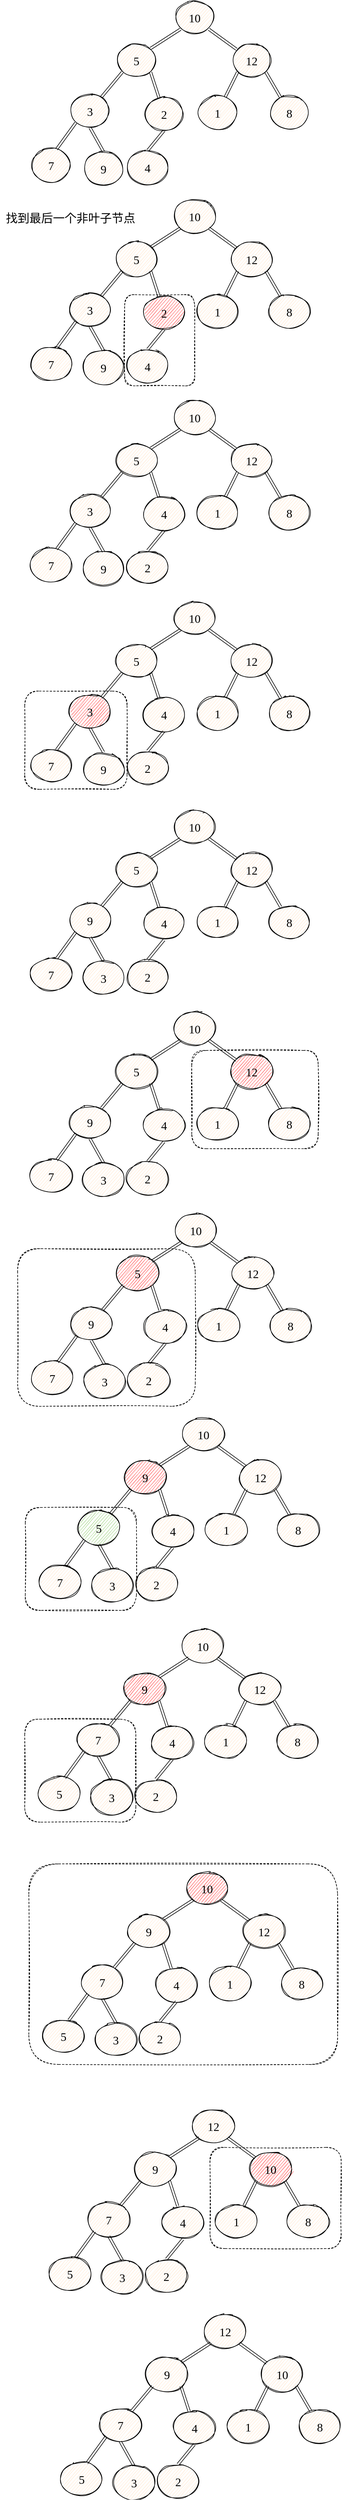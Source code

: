 <mxfile version="13.8.7" type="github">
  <diagram id="kPPUYfFS527ivzW1LZ5I" name="Page-1">
    <mxGraphModel dx="868" dy="481" grid="0" gridSize="10" guides="1" tooltips="1" connect="1" arrows="1" fold="1" page="1" pageScale="1" pageWidth="827" pageHeight="1169" math="0" shadow="0">
      <root>
        <mxCell id="0" />
        <mxCell id="1" parent="0" />
        <mxCell id="U9mmGLhQqzgiAe78-ZDL-180" value="" style="rounded=1;whiteSpace=wrap;html=1;shadow=0;sketch=1;fontFamily=Comic Sans MS;fontSize=20;fillColor=none;dashed=1;" vertex="1" parent="1">
          <mxGeometry x="126" y="2652" width="189" height="175" as="geometry" />
        </mxCell>
        <mxCell id="U9mmGLhQqzgiAe78-ZDL-160" value="" style="rounded=1;whiteSpace=wrap;html=1;shadow=0;sketch=1;fontFamily=Comic Sans MS;fontSize=20;fillColor=none;dashed=1;" vertex="1" parent="1">
          <mxGeometry x="132" y="3258" width="525" height="341" as="geometry" />
        </mxCell>
        <mxCell id="U9mmGLhQqzgiAe78-ZDL-11" style="rounded=0;orthogonalLoop=1;jettySize=auto;html=1;exitX=0;exitY=1;exitDx=0;exitDy=0;entryX=1;entryY=0;entryDx=0;entryDy=0;fontFamily=Comic Sans MS;fontSize=20;shape=link;" edge="1" parent="1" source="U9mmGLhQqzgiAe78-ZDL-1" target="U9mmGLhQqzgiAe78-ZDL-2">
          <mxGeometry relative="1" as="geometry" />
        </mxCell>
        <mxCell id="U9mmGLhQqzgiAe78-ZDL-12" style="edgeStyle=none;shape=link;rounded=0;orthogonalLoop=1;jettySize=auto;html=1;exitX=1;exitY=1;exitDx=0;exitDy=0;fontFamily=Comic Sans MS;fontSize=20;" edge="1" parent="1" source="U9mmGLhQqzgiAe78-ZDL-1" target="U9mmGLhQqzgiAe78-ZDL-3">
          <mxGeometry relative="1" as="geometry" />
        </mxCell>
        <mxCell id="U9mmGLhQqzgiAe78-ZDL-1" value="10" style="ellipse;whiteSpace=wrap;html=1;shadow=0;sketch=1;fillStyle=hachure;fillColor=#FFE6CC;fontSize=20;fontFamily=Comic Sans MS;" vertex="1" parent="1">
          <mxGeometry x="380" y="90" width="68" height="57" as="geometry" />
        </mxCell>
        <mxCell id="U9mmGLhQqzgiAe78-ZDL-14" style="edgeStyle=none;shape=link;rounded=0;orthogonalLoop=1;jettySize=auto;html=1;exitX=0;exitY=1;exitDx=0;exitDy=0;fontFamily=Comic Sans MS;fontSize=20;" edge="1" parent="1" source="U9mmGLhQqzgiAe78-ZDL-2" target="U9mmGLhQqzgiAe78-ZDL-4">
          <mxGeometry relative="1" as="geometry" />
        </mxCell>
        <mxCell id="U9mmGLhQqzgiAe78-ZDL-15" style="edgeStyle=none;shape=link;rounded=0;orthogonalLoop=1;jettySize=auto;html=1;exitX=1;exitY=1;exitDx=0;exitDy=0;fontFamily=Comic Sans MS;fontSize=20;" edge="1" parent="1" source="U9mmGLhQqzgiAe78-ZDL-2" target="U9mmGLhQqzgiAe78-ZDL-5">
          <mxGeometry relative="1" as="geometry" />
        </mxCell>
        <mxCell id="U9mmGLhQqzgiAe78-ZDL-2" value="5" style="ellipse;whiteSpace=wrap;html=1;shadow=0;sketch=1;fillStyle=hachure;fillColor=#FFE6CC;fontSize=20;fontFamily=Comic Sans MS;" vertex="1" parent="1">
          <mxGeometry x="281" y="163" width="68" height="57" as="geometry" />
        </mxCell>
        <mxCell id="U9mmGLhQqzgiAe78-ZDL-16" style="edgeStyle=none;shape=link;rounded=0;orthogonalLoop=1;jettySize=auto;html=1;exitX=0;exitY=1;exitDx=0;exitDy=0;fontFamily=Comic Sans MS;fontSize=20;" edge="1" parent="1" source="U9mmGLhQqzgiAe78-ZDL-3" target="U9mmGLhQqzgiAe78-ZDL-6">
          <mxGeometry relative="1" as="geometry" />
        </mxCell>
        <mxCell id="U9mmGLhQqzgiAe78-ZDL-17" style="edgeStyle=none;shape=link;rounded=0;orthogonalLoop=1;jettySize=auto;html=1;exitX=1;exitY=1;exitDx=0;exitDy=0;fontFamily=Comic Sans MS;fontSize=20;" edge="1" parent="1" source="U9mmGLhQqzgiAe78-ZDL-3" target="U9mmGLhQqzgiAe78-ZDL-7">
          <mxGeometry relative="1" as="geometry" />
        </mxCell>
        <mxCell id="U9mmGLhQqzgiAe78-ZDL-3" value="12" style="ellipse;whiteSpace=wrap;html=1;shadow=0;sketch=1;fillStyle=hachure;fillColor=#FFE6CC;fontSize=20;fontFamily=Comic Sans MS;" vertex="1" parent="1">
          <mxGeometry x="477" y="163" width="68" height="57" as="geometry" />
        </mxCell>
        <mxCell id="U9mmGLhQqzgiAe78-ZDL-18" style="edgeStyle=none;shape=link;rounded=0;orthogonalLoop=1;jettySize=auto;html=1;exitX=0;exitY=1;exitDx=0;exitDy=0;entryX=0.632;entryY=0.035;entryDx=0;entryDy=0;entryPerimeter=0;fontFamily=Comic Sans MS;fontSize=20;" edge="1" parent="1" source="U9mmGLhQqzgiAe78-ZDL-4" target="U9mmGLhQqzgiAe78-ZDL-8">
          <mxGeometry relative="1" as="geometry" />
        </mxCell>
        <mxCell id="U9mmGLhQqzgiAe78-ZDL-19" style="edgeStyle=none;shape=link;rounded=0;orthogonalLoop=1;jettySize=auto;html=1;exitX=0.5;exitY=1;exitDx=0;exitDy=0;entryX=0.5;entryY=0;entryDx=0;entryDy=0;fontFamily=Comic Sans MS;fontSize=20;" edge="1" parent="1" source="U9mmGLhQqzgiAe78-ZDL-4" target="U9mmGLhQqzgiAe78-ZDL-9">
          <mxGeometry relative="1" as="geometry" />
        </mxCell>
        <mxCell id="U9mmGLhQqzgiAe78-ZDL-4" value="3" style="ellipse;whiteSpace=wrap;html=1;shadow=0;sketch=1;fillStyle=hachure;fillColor=#FFE6CC;fontSize=20;fontFamily=Comic Sans MS;" vertex="1" parent="1">
          <mxGeometry x="202" y="249" width="68" height="57" as="geometry" />
        </mxCell>
        <mxCell id="U9mmGLhQqzgiAe78-ZDL-21" style="edgeStyle=none;shape=link;rounded=0;orthogonalLoop=1;jettySize=auto;html=1;exitX=0.5;exitY=1;exitDx=0;exitDy=0;entryX=0.5;entryY=0;entryDx=0;entryDy=0;fontFamily=Comic Sans MS;fontSize=20;" edge="1" parent="1" source="U9mmGLhQqzgiAe78-ZDL-5" target="U9mmGLhQqzgiAe78-ZDL-10">
          <mxGeometry relative="1" as="geometry" />
        </mxCell>
        <mxCell id="U9mmGLhQqzgiAe78-ZDL-5" value="2" style="ellipse;whiteSpace=wrap;html=1;shadow=0;sketch=1;fillStyle=hachure;fillColor=#FFE6CC;fontSize=20;fontFamily=Comic Sans MS;" vertex="1" parent="1">
          <mxGeometry x="328" y="254" width="68" height="57" as="geometry" />
        </mxCell>
        <mxCell id="U9mmGLhQqzgiAe78-ZDL-6" value="1" style="ellipse;whiteSpace=wrap;html=1;shadow=0;sketch=1;fillStyle=hachure;fillColor=#FFE6CC;fontSize=20;fontFamily=Comic Sans MS;" vertex="1" parent="1">
          <mxGeometry x="419" y="252" width="68" height="57" as="geometry" />
        </mxCell>
        <mxCell id="U9mmGLhQqzgiAe78-ZDL-7" value="8" style="ellipse;whiteSpace=wrap;html=1;shadow=0;sketch=1;fillStyle=hachure;fillColor=#FFE6CC;fontSize=20;fontFamily=Comic Sans MS;" vertex="1" parent="1">
          <mxGeometry x="541" y="252" width="68" height="57" as="geometry" />
        </mxCell>
        <mxCell id="U9mmGLhQqzgiAe78-ZDL-8" value="7" style="ellipse;whiteSpace=wrap;html=1;shadow=0;sketch=1;fillStyle=hachure;fillColor=#FFE6CC;fontSize=20;fontFamily=Comic Sans MS;" vertex="1" parent="1">
          <mxGeometry x="136" y="341" width="68" height="57" as="geometry" />
        </mxCell>
        <mxCell id="U9mmGLhQqzgiAe78-ZDL-9" value="9" style="ellipse;whiteSpace=wrap;html=1;shadow=0;sketch=1;fillStyle=hachure;fillColor=#FFE6CC;fontSize=20;fontFamily=Comic Sans MS;" vertex="1" parent="1">
          <mxGeometry x="225" y="347" width="68" height="57" as="geometry" />
        </mxCell>
        <mxCell id="U9mmGLhQqzgiAe78-ZDL-10" value="4" style="ellipse;whiteSpace=wrap;html=1;shadow=0;sketch=1;fillStyle=hachure;fillColor=#FFE6CC;fontSize=20;fontFamily=Comic Sans MS;" vertex="1" parent="1">
          <mxGeometry x="300" y="345" width="68" height="57" as="geometry" />
        </mxCell>
        <mxCell id="U9mmGLhQqzgiAe78-ZDL-22" style="rounded=0;orthogonalLoop=1;jettySize=auto;html=1;exitX=0;exitY=1;exitDx=0;exitDy=0;entryX=1;entryY=0;entryDx=0;entryDy=0;fontFamily=Comic Sans MS;fontSize=20;shape=link;" edge="1" parent="1" source="U9mmGLhQqzgiAe78-ZDL-24" target="U9mmGLhQqzgiAe78-ZDL-27">
          <mxGeometry relative="1" as="geometry" />
        </mxCell>
        <mxCell id="U9mmGLhQqzgiAe78-ZDL-23" style="edgeStyle=none;shape=link;rounded=0;orthogonalLoop=1;jettySize=auto;html=1;exitX=1;exitY=1;exitDx=0;exitDy=0;fontFamily=Comic Sans MS;fontSize=20;" edge="1" parent="1" source="U9mmGLhQqzgiAe78-ZDL-24" target="U9mmGLhQqzgiAe78-ZDL-30">
          <mxGeometry relative="1" as="geometry" />
        </mxCell>
        <mxCell id="U9mmGLhQqzgiAe78-ZDL-24" value="10" style="ellipse;whiteSpace=wrap;html=1;shadow=0;sketch=1;fillStyle=hachure;fillColor=#FFE6CC;fontSize=20;fontFamily=Comic Sans MS;" vertex="1" parent="1">
          <mxGeometry x="380" y="428" width="68" height="57" as="geometry" />
        </mxCell>
        <mxCell id="U9mmGLhQqzgiAe78-ZDL-25" style="edgeStyle=none;shape=link;rounded=0;orthogonalLoop=1;jettySize=auto;html=1;exitX=0;exitY=1;exitDx=0;exitDy=0;fontFamily=Comic Sans MS;fontSize=20;" edge="1" parent="1" source="U9mmGLhQqzgiAe78-ZDL-27" target="U9mmGLhQqzgiAe78-ZDL-33">
          <mxGeometry relative="1" as="geometry" />
        </mxCell>
        <mxCell id="U9mmGLhQqzgiAe78-ZDL-26" style="edgeStyle=none;shape=link;rounded=0;orthogonalLoop=1;jettySize=auto;html=1;exitX=1;exitY=1;exitDx=0;exitDy=0;fontFamily=Comic Sans MS;fontSize=20;" edge="1" parent="1" source="U9mmGLhQqzgiAe78-ZDL-27" target="U9mmGLhQqzgiAe78-ZDL-35">
          <mxGeometry relative="1" as="geometry" />
        </mxCell>
        <mxCell id="U9mmGLhQqzgiAe78-ZDL-27" value="5" style="ellipse;whiteSpace=wrap;html=1;shadow=0;sketch=1;fillStyle=hachure;fillColor=#FFE6CC;fontSize=20;fontFamily=Comic Sans MS;" vertex="1" parent="1">
          <mxGeometry x="281" y="501" width="68" height="57" as="geometry" />
        </mxCell>
        <mxCell id="U9mmGLhQqzgiAe78-ZDL-28" style="edgeStyle=none;shape=link;rounded=0;orthogonalLoop=1;jettySize=auto;html=1;exitX=0;exitY=1;exitDx=0;exitDy=0;fontFamily=Comic Sans MS;fontSize=20;" edge="1" parent="1" source="U9mmGLhQqzgiAe78-ZDL-30" target="U9mmGLhQqzgiAe78-ZDL-36">
          <mxGeometry relative="1" as="geometry" />
        </mxCell>
        <mxCell id="U9mmGLhQqzgiAe78-ZDL-29" style="edgeStyle=none;shape=link;rounded=0;orthogonalLoop=1;jettySize=auto;html=1;exitX=1;exitY=1;exitDx=0;exitDy=0;fontFamily=Comic Sans MS;fontSize=20;" edge="1" parent="1" source="U9mmGLhQqzgiAe78-ZDL-30" target="U9mmGLhQqzgiAe78-ZDL-37">
          <mxGeometry relative="1" as="geometry" />
        </mxCell>
        <mxCell id="U9mmGLhQqzgiAe78-ZDL-30" value="12" style="ellipse;whiteSpace=wrap;html=1;shadow=0;sketch=1;fillStyle=hachure;fillColor=#FFE6CC;fontSize=20;fontFamily=Comic Sans MS;" vertex="1" parent="1">
          <mxGeometry x="477" y="501" width="68" height="57" as="geometry" />
        </mxCell>
        <mxCell id="U9mmGLhQqzgiAe78-ZDL-31" style="edgeStyle=none;shape=link;rounded=0;orthogonalLoop=1;jettySize=auto;html=1;exitX=0;exitY=1;exitDx=0;exitDy=0;entryX=0.632;entryY=0.035;entryDx=0;entryDy=0;entryPerimeter=0;fontFamily=Comic Sans MS;fontSize=20;" edge="1" parent="1" source="U9mmGLhQqzgiAe78-ZDL-33" target="U9mmGLhQqzgiAe78-ZDL-38">
          <mxGeometry relative="1" as="geometry" />
        </mxCell>
        <mxCell id="U9mmGLhQqzgiAe78-ZDL-32" style="edgeStyle=none;shape=link;rounded=0;orthogonalLoop=1;jettySize=auto;html=1;exitX=0.5;exitY=1;exitDx=0;exitDy=0;entryX=0.5;entryY=0;entryDx=0;entryDy=0;fontFamily=Comic Sans MS;fontSize=20;" edge="1" parent="1" source="U9mmGLhQqzgiAe78-ZDL-33" target="U9mmGLhQqzgiAe78-ZDL-39">
          <mxGeometry relative="1" as="geometry" />
        </mxCell>
        <mxCell id="U9mmGLhQqzgiAe78-ZDL-33" value="3" style="ellipse;whiteSpace=wrap;html=1;shadow=0;sketch=1;fillStyle=hachure;fillColor=#FFE6CC;fontSize=20;fontFamily=Comic Sans MS;" vertex="1" parent="1">
          <mxGeometry x="202" y="587" width="68" height="57" as="geometry" />
        </mxCell>
        <mxCell id="U9mmGLhQqzgiAe78-ZDL-34" style="edgeStyle=none;shape=link;rounded=0;orthogonalLoop=1;jettySize=auto;html=1;exitX=0.5;exitY=1;exitDx=0;exitDy=0;entryX=0.5;entryY=0;entryDx=0;entryDy=0;fontFamily=Comic Sans MS;fontSize=20;" edge="1" parent="1" source="U9mmGLhQqzgiAe78-ZDL-35" target="U9mmGLhQqzgiAe78-ZDL-40">
          <mxGeometry relative="1" as="geometry" />
        </mxCell>
        <mxCell id="U9mmGLhQqzgiAe78-ZDL-35" value="2" style="ellipse;whiteSpace=wrap;html=1;shadow=0;sketch=1;fillStyle=hachure;fontSize=20;fontFamily=Comic Sans MS;fillColor=#FF3333;" vertex="1" parent="1">
          <mxGeometry x="328" y="592" width="68" height="57" as="geometry" />
        </mxCell>
        <mxCell id="U9mmGLhQqzgiAe78-ZDL-36" value="1" style="ellipse;whiteSpace=wrap;html=1;shadow=0;sketch=1;fillStyle=hachure;fillColor=#FFE6CC;fontSize=20;fontFamily=Comic Sans MS;" vertex="1" parent="1">
          <mxGeometry x="419" y="590" width="68" height="57" as="geometry" />
        </mxCell>
        <mxCell id="U9mmGLhQqzgiAe78-ZDL-37" value="8" style="ellipse;whiteSpace=wrap;html=1;shadow=0;sketch=1;fillStyle=hachure;fillColor=#FFE6CC;fontSize=20;fontFamily=Comic Sans MS;" vertex="1" parent="1">
          <mxGeometry x="541" y="590" width="68" height="57" as="geometry" />
        </mxCell>
        <mxCell id="U9mmGLhQqzgiAe78-ZDL-38" value="7" style="ellipse;whiteSpace=wrap;html=1;shadow=0;sketch=1;fillStyle=hachure;fillColor=#FFE6CC;fontSize=20;fontFamily=Comic Sans MS;" vertex="1" parent="1">
          <mxGeometry x="136" y="679" width="68" height="57" as="geometry" />
        </mxCell>
        <mxCell id="U9mmGLhQqzgiAe78-ZDL-39" value="9" style="ellipse;whiteSpace=wrap;html=1;shadow=0;sketch=1;fillStyle=hachure;fillColor=#FFE6CC;fontSize=20;fontFamily=Comic Sans MS;" vertex="1" parent="1">
          <mxGeometry x="225" y="685" width="68" height="57" as="geometry" />
        </mxCell>
        <mxCell id="U9mmGLhQqzgiAe78-ZDL-40" value="4" style="ellipse;whiteSpace=wrap;html=1;shadow=0;sketch=1;fillStyle=hachure;fillColor=#FFE6CC;fontSize=20;fontFamily=Comic Sans MS;" vertex="1" parent="1">
          <mxGeometry x="300" y="683" width="68" height="57" as="geometry" />
        </mxCell>
        <mxCell id="U9mmGLhQqzgiAe78-ZDL-41" style="rounded=0;orthogonalLoop=1;jettySize=auto;html=1;exitX=0;exitY=1;exitDx=0;exitDy=0;entryX=1;entryY=0;entryDx=0;entryDy=0;fontFamily=Comic Sans MS;fontSize=20;shape=link;" edge="1" parent="1" source="U9mmGLhQqzgiAe78-ZDL-43" target="U9mmGLhQqzgiAe78-ZDL-46">
          <mxGeometry relative="1" as="geometry" />
        </mxCell>
        <mxCell id="U9mmGLhQqzgiAe78-ZDL-42" style="edgeStyle=none;shape=link;rounded=0;orthogonalLoop=1;jettySize=auto;html=1;exitX=1;exitY=1;exitDx=0;exitDy=0;fontFamily=Comic Sans MS;fontSize=20;" edge="1" parent="1" source="U9mmGLhQqzgiAe78-ZDL-43" target="U9mmGLhQqzgiAe78-ZDL-49">
          <mxGeometry relative="1" as="geometry" />
        </mxCell>
        <mxCell id="U9mmGLhQqzgiAe78-ZDL-43" value="10" style="ellipse;whiteSpace=wrap;html=1;shadow=0;sketch=1;fillStyle=hachure;fillColor=#FFE6CC;fontSize=20;fontFamily=Comic Sans MS;" vertex="1" parent="1">
          <mxGeometry x="380" y="770" width="68" height="57" as="geometry" />
        </mxCell>
        <mxCell id="U9mmGLhQqzgiAe78-ZDL-44" style="edgeStyle=none;shape=link;rounded=0;orthogonalLoop=1;jettySize=auto;html=1;exitX=0;exitY=1;exitDx=0;exitDy=0;fontFamily=Comic Sans MS;fontSize=20;" edge="1" parent="1" source="U9mmGLhQqzgiAe78-ZDL-46" target="U9mmGLhQqzgiAe78-ZDL-52">
          <mxGeometry relative="1" as="geometry" />
        </mxCell>
        <mxCell id="U9mmGLhQqzgiAe78-ZDL-45" style="edgeStyle=none;shape=link;rounded=0;orthogonalLoop=1;jettySize=auto;html=1;exitX=1;exitY=1;exitDx=0;exitDy=0;fontFamily=Comic Sans MS;fontSize=20;" edge="1" parent="1" source="U9mmGLhQqzgiAe78-ZDL-46" target="U9mmGLhQqzgiAe78-ZDL-54">
          <mxGeometry relative="1" as="geometry" />
        </mxCell>
        <mxCell id="U9mmGLhQqzgiAe78-ZDL-46" value="5" style="ellipse;whiteSpace=wrap;html=1;shadow=0;sketch=1;fillStyle=hachure;fillColor=#FFE6CC;fontSize=20;fontFamily=Comic Sans MS;" vertex="1" parent="1">
          <mxGeometry x="281" y="843" width="68" height="57" as="geometry" />
        </mxCell>
        <mxCell id="U9mmGLhQqzgiAe78-ZDL-47" style="edgeStyle=none;shape=link;rounded=0;orthogonalLoop=1;jettySize=auto;html=1;exitX=0;exitY=1;exitDx=0;exitDy=0;fontFamily=Comic Sans MS;fontSize=20;" edge="1" parent="1" source="U9mmGLhQqzgiAe78-ZDL-49" target="U9mmGLhQqzgiAe78-ZDL-55">
          <mxGeometry relative="1" as="geometry" />
        </mxCell>
        <mxCell id="U9mmGLhQqzgiAe78-ZDL-48" style="edgeStyle=none;shape=link;rounded=0;orthogonalLoop=1;jettySize=auto;html=1;exitX=1;exitY=1;exitDx=0;exitDy=0;fontFamily=Comic Sans MS;fontSize=20;" edge="1" parent="1" source="U9mmGLhQqzgiAe78-ZDL-49" target="U9mmGLhQqzgiAe78-ZDL-56">
          <mxGeometry relative="1" as="geometry" />
        </mxCell>
        <mxCell id="U9mmGLhQqzgiAe78-ZDL-49" value="12" style="ellipse;whiteSpace=wrap;html=1;shadow=0;sketch=1;fillStyle=hachure;fillColor=#FFE6CC;fontSize=20;fontFamily=Comic Sans MS;" vertex="1" parent="1">
          <mxGeometry x="477" y="843" width="68" height="57" as="geometry" />
        </mxCell>
        <mxCell id="U9mmGLhQqzgiAe78-ZDL-50" style="edgeStyle=none;shape=link;rounded=0;orthogonalLoop=1;jettySize=auto;html=1;exitX=0;exitY=1;exitDx=0;exitDy=0;entryX=0.632;entryY=0.035;entryDx=0;entryDy=0;entryPerimeter=0;fontFamily=Comic Sans MS;fontSize=20;" edge="1" parent="1" source="U9mmGLhQqzgiAe78-ZDL-52" target="U9mmGLhQqzgiAe78-ZDL-57">
          <mxGeometry relative="1" as="geometry" />
        </mxCell>
        <mxCell id="U9mmGLhQqzgiAe78-ZDL-51" style="edgeStyle=none;shape=link;rounded=0;orthogonalLoop=1;jettySize=auto;html=1;exitX=0.5;exitY=1;exitDx=0;exitDy=0;entryX=0.5;entryY=0;entryDx=0;entryDy=0;fontFamily=Comic Sans MS;fontSize=20;" edge="1" parent="1" source="U9mmGLhQqzgiAe78-ZDL-52" target="U9mmGLhQqzgiAe78-ZDL-58">
          <mxGeometry relative="1" as="geometry" />
        </mxCell>
        <mxCell id="U9mmGLhQqzgiAe78-ZDL-52" value="3" style="ellipse;whiteSpace=wrap;html=1;shadow=0;sketch=1;fillStyle=hachure;fillColor=#FFE6CC;fontSize=20;fontFamily=Comic Sans MS;" vertex="1" parent="1">
          <mxGeometry x="202" y="929" width="68" height="57" as="geometry" />
        </mxCell>
        <mxCell id="U9mmGLhQqzgiAe78-ZDL-53" style="edgeStyle=none;shape=link;rounded=0;orthogonalLoop=1;jettySize=auto;html=1;exitX=0.5;exitY=1;exitDx=0;exitDy=0;entryX=0.5;entryY=0;entryDx=0;entryDy=0;fontFamily=Comic Sans MS;fontSize=20;" edge="1" parent="1" source="U9mmGLhQqzgiAe78-ZDL-54" target="U9mmGLhQqzgiAe78-ZDL-59">
          <mxGeometry relative="1" as="geometry" />
        </mxCell>
        <mxCell id="U9mmGLhQqzgiAe78-ZDL-54" value="4" style="ellipse;whiteSpace=wrap;html=1;shadow=0;sketch=1;fillStyle=hachure;fillColor=#FFE6CC;fontSize=20;fontFamily=Comic Sans MS;" vertex="1" parent="1">
          <mxGeometry x="328" y="934" width="68" height="57" as="geometry" />
        </mxCell>
        <mxCell id="U9mmGLhQqzgiAe78-ZDL-55" value="1" style="ellipse;whiteSpace=wrap;html=1;shadow=0;sketch=1;fillStyle=hachure;fillColor=#FFE6CC;fontSize=20;fontFamily=Comic Sans MS;" vertex="1" parent="1">
          <mxGeometry x="419" y="932" width="68" height="57" as="geometry" />
        </mxCell>
        <mxCell id="U9mmGLhQqzgiAe78-ZDL-56" value="8" style="ellipse;whiteSpace=wrap;html=1;shadow=0;sketch=1;fillStyle=hachure;fillColor=#FFE6CC;fontSize=20;fontFamily=Comic Sans MS;" vertex="1" parent="1">
          <mxGeometry x="541" y="932" width="68" height="57" as="geometry" />
        </mxCell>
        <mxCell id="U9mmGLhQqzgiAe78-ZDL-57" value="7" style="ellipse;whiteSpace=wrap;html=1;shadow=0;sketch=1;fillStyle=hachure;fillColor=#FFE6CC;fontSize=20;fontFamily=Comic Sans MS;" vertex="1" parent="1">
          <mxGeometry x="136" y="1021" width="68" height="57" as="geometry" />
        </mxCell>
        <mxCell id="U9mmGLhQqzgiAe78-ZDL-58" value="9" style="ellipse;whiteSpace=wrap;html=1;shadow=0;sketch=1;fillStyle=hachure;fillColor=#FFE6CC;fontSize=20;fontFamily=Comic Sans MS;" vertex="1" parent="1">
          <mxGeometry x="225" y="1027" width="68" height="57" as="geometry" />
        </mxCell>
        <mxCell id="U9mmGLhQqzgiAe78-ZDL-59" value="2" style="ellipse;whiteSpace=wrap;html=1;shadow=0;sketch=1;fillStyle=hachure;fillColor=#FFE6CC;fontSize=20;fontFamily=Comic Sans MS;" vertex="1" parent="1">
          <mxGeometry x="300" y="1025" width="68" height="57" as="geometry" />
        </mxCell>
        <mxCell id="U9mmGLhQqzgiAe78-ZDL-60" style="rounded=0;orthogonalLoop=1;jettySize=auto;html=1;exitX=0;exitY=1;exitDx=0;exitDy=0;entryX=1;entryY=0;entryDx=0;entryDy=0;fontFamily=Comic Sans MS;fontSize=20;shape=link;" edge="1" parent="1" source="U9mmGLhQqzgiAe78-ZDL-62" target="U9mmGLhQqzgiAe78-ZDL-65">
          <mxGeometry relative="1" as="geometry" />
        </mxCell>
        <mxCell id="U9mmGLhQqzgiAe78-ZDL-61" style="edgeStyle=none;shape=link;rounded=0;orthogonalLoop=1;jettySize=auto;html=1;exitX=1;exitY=1;exitDx=0;exitDy=0;fontFamily=Comic Sans MS;fontSize=20;" edge="1" parent="1" source="U9mmGLhQqzgiAe78-ZDL-62" target="U9mmGLhQqzgiAe78-ZDL-68">
          <mxGeometry relative="1" as="geometry" />
        </mxCell>
        <mxCell id="U9mmGLhQqzgiAe78-ZDL-62" value="10" style="ellipse;whiteSpace=wrap;html=1;shadow=0;sketch=1;fillStyle=hachure;fillColor=#FFE6CC;fontSize=20;fontFamily=Comic Sans MS;" vertex="1" parent="1">
          <mxGeometry x="380" y="1111" width="68" height="57" as="geometry" />
        </mxCell>
        <mxCell id="U9mmGLhQqzgiAe78-ZDL-63" style="edgeStyle=none;shape=link;rounded=0;orthogonalLoop=1;jettySize=auto;html=1;exitX=0;exitY=1;exitDx=0;exitDy=0;fontFamily=Comic Sans MS;fontSize=20;" edge="1" parent="1" source="U9mmGLhQqzgiAe78-ZDL-65" target="U9mmGLhQqzgiAe78-ZDL-71">
          <mxGeometry relative="1" as="geometry" />
        </mxCell>
        <mxCell id="U9mmGLhQqzgiAe78-ZDL-64" style="edgeStyle=none;shape=link;rounded=0;orthogonalLoop=1;jettySize=auto;html=1;exitX=1;exitY=1;exitDx=0;exitDy=0;fontFamily=Comic Sans MS;fontSize=20;" edge="1" parent="1" source="U9mmGLhQqzgiAe78-ZDL-65" target="U9mmGLhQqzgiAe78-ZDL-73">
          <mxGeometry relative="1" as="geometry" />
        </mxCell>
        <mxCell id="U9mmGLhQqzgiAe78-ZDL-65" value="5" style="ellipse;whiteSpace=wrap;html=1;shadow=0;sketch=1;fillStyle=hachure;fillColor=#FFE6CC;fontSize=20;fontFamily=Comic Sans MS;" vertex="1" parent="1">
          <mxGeometry x="281" y="1184" width="68" height="57" as="geometry" />
        </mxCell>
        <mxCell id="U9mmGLhQqzgiAe78-ZDL-66" style="edgeStyle=none;shape=link;rounded=0;orthogonalLoop=1;jettySize=auto;html=1;exitX=0;exitY=1;exitDx=0;exitDy=0;fontFamily=Comic Sans MS;fontSize=20;" edge="1" parent="1" source="U9mmGLhQqzgiAe78-ZDL-68" target="U9mmGLhQqzgiAe78-ZDL-74">
          <mxGeometry relative="1" as="geometry" />
        </mxCell>
        <mxCell id="U9mmGLhQqzgiAe78-ZDL-67" style="edgeStyle=none;shape=link;rounded=0;orthogonalLoop=1;jettySize=auto;html=1;exitX=1;exitY=1;exitDx=0;exitDy=0;fontFamily=Comic Sans MS;fontSize=20;" edge="1" parent="1" source="U9mmGLhQqzgiAe78-ZDL-68" target="U9mmGLhQqzgiAe78-ZDL-75">
          <mxGeometry relative="1" as="geometry" />
        </mxCell>
        <mxCell id="U9mmGLhQqzgiAe78-ZDL-68" value="12" style="ellipse;whiteSpace=wrap;html=1;shadow=0;sketch=1;fillStyle=hachure;fillColor=#FFE6CC;fontSize=20;fontFamily=Comic Sans MS;" vertex="1" parent="1">
          <mxGeometry x="477" y="1184" width="68" height="57" as="geometry" />
        </mxCell>
        <mxCell id="U9mmGLhQqzgiAe78-ZDL-69" style="edgeStyle=none;shape=link;rounded=0;orthogonalLoop=1;jettySize=auto;html=1;exitX=0;exitY=1;exitDx=0;exitDy=0;entryX=0.632;entryY=0.035;entryDx=0;entryDy=0;entryPerimeter=0;fontFamily=Comic Sans MS;fontSize=20;" edge="1" parent="1" source="U9mmGLhQqzgiAe78-ZDL-71" target="U9mmGLhQqzgiAe78-ZDL-76">
          <mxGeometry relative="1" as="geometry" />
        </mxCell>
        <mxCell id="U9mmGLhQqzgiAe78-ZDL-70" style="edgeStyle=none;shape=link;rounded=0;orthogonalLoop=1;jettySize=auto;html=1;exitX=0.5;exitY=1;exitDx=0;exitDy=0;entryX=0.5;entryY=0;entryDx=0;entryDy=0;fontFamily=Comic Sans MS;fontSize=20;" edge="1" parent="1" source="U9mmGLhQqzgiAe78-ZDL-71" target="U9mmGLhQqzgiAe78-ZDL-77">
          <mxGeometry relative="1" as="geometry" />
        </mxCell>
        <mxCell id="U9mmGLhQqzgiAe78-ZDL-71" value="3" style="ellipse;whiteSpace=wrap;html=1;shadow=0;sketch=1;fillStyle=hachure;fontSize=20;fontFamily=Comic Sans MS;fillColor=#FF3333;" vertex="1" parent="1">
          <mxGeometry x="202" y="1270" width="68" height="57" as="geometry" />
        </mxCell>
        <mxCell id="U9mmGLhQqzgiAe78-ZDL-72" style="edgeStyle=none;shape=link;rounded=0;orthogonalLoop=1;jettySize=auto;html=1;exitX=0.5;exitY=1;exitDx=0;exitDy=0;entryX=0.5;entryY=0;entryDx=0;entryDy=0;fontFamily=Comic Sans MS;fontSize=20;" edge="1" parent="1" source="U9mmGLhQqzgiAe78-ZDL-73" target="U9mmGLhQqzgiAe78-ZDL-78">
          <mxGeometry relative="1" as="geometry" />
        </mxCell>
        <mxCell id="U9mmGLhQqzgiAe78-ZDL-73" value="4" style="ellipse;whiteSpace=wrap;html=1;shadow=0;sketch=1;fillStyle=hachure;fillColor=#FFE6CC;fontSize=20;fontFamily=Comic Sans MS;" vertex="1" parent="1">
          <mxGeometry x="328" y="1275" width="68" height="57" as="geometry" />
        </mxCell>
        <mxCell id="U9mmGLhQqzgiAe78-ZDL-74" value="1" style="ellipse;whiteSpace=wrap;html=1;shadow=0;sketch=1;fillStyle=hachure;fillColor=#FFE6CC;fontSize=20;fontFamily=Comic Sans MS;" vertex="1" parent="1">
          <mxGeometry x="419" y="1273" width="68" height="57" as="geometry" />
        </mxCell>
        <mxCell id="U9mmGLhQqzgiAe78-ZDL-75" value="8" style="ellipse;whiteSpace=wrap;html=1;shadow=0;sketch=1;fillStyle=hachure;fillColor=#FFE6CC;fontSize=20;fontFamily=Comic Sans MS;" vertex="1" parent="1">
          <mxGeometry x="541" y="1273" width="68" height="57" as="geometry" />
        </mxCell>
        <mxCell id="U9mmGLhQqzgiAe78-ZDL-76" value="7" style="ellipse;whiteSpace=wrap;html=1;shadow=0;sketch=1;fillStyle=hachure;fillColor=#FFE6CC;fontSize=20;fontFamily=Comic Sans MS;" vertex="1" parent="1">
          <mxGeometry x="136" y="1362" width="68" height="57" as="geometry" />
        </mxCell>
        <mxCell id="U9mmGLhQqzgiAe78-ZDL-77" value="9" style="ellipse;whiteSpace=wrap;html=1;shadow=0;sketch=1;fillStyle=hachure;fillColor=#FFE6CC;fontSize=20;fontFamily=Comic Sans MS;" vertex="1" parent="1">
          <mxGeometry x="225" y="1368" width="68" height="57" as="geometry" />
        </mxCell>
        <mxCell id="U9mmGLhQqzgiAe78-ZDL-78" value="2" style="ellipse;whiteSpace=wrap;html=1;shadow=0;sketch=1;fillStyle=hachure;fillColor=#FFE6CC;fontSize=20;fontFamily=Comic Sans MS;" vertex="1" parent="1">
          <mxGeometry x="300" y="1366" width="68" height="57" as="geometry" />
        </mxCell>
        <mxCell id="U9mmGLhQqzgiAe78-ZDL-79" value="找到最后一个非叶子节点" style="text;html=1;strokeColor=none;fillColor=none;align=center;verticalAlign=middle;whiteSpace=wrap;rounded=0;shadow=0;sketch=1;fontFamily=Comic Sans MS;fontSize=20;" vertex="1" parent="1">
          <mxGeometry x="83" y="442" width="240" height="33" as="geometry" />
        </mxCell>
        <mxCell id="U9mmGLhQqzgiAe78-ZDL-80" style="rounded=0;orthogonalLoop=1;jettySize=auto;html=1;exitX=0;exitY=1;exitDx=0;exitDy=0;entryX=1;entryY=0;entryDx=0;entryDy=0;fontFamily=Comic Sans MS;fontSize=20;shape=link;" edge="1" parent="1" source="U9mmGLhQqzgiAe78-ZDL-82" target="U9mmGLhQqzgiAe78-ZDL-85">
          <mxGeometry relative="1" as="geometry" />
        </mxCell>
        <mxCell id="U9mmGLhQqzgiAe78-ZDL-81" style="edgeStyle=none;shape=link;rounded=0;orthogonalLoop=1;jettySize=auto;html=1;exitX=1;exitY=1;exitDx=0;exitDy=0;fontFamily=Comic Sans MS;fontSize=20;" edge="1" parent="1" source="U9mmGLhQqzgiAe78-ZDL-82" target="U9mmGLhQqzgiAe78-ZDL-88">
          <mxGeometry relative="1" as="geometry" />
        </mxCell>
        <mxCell id="U9mmGLhQqzgiAe78-ZDL-82" value="10" style="ellipse;whiteSpace=wrap;html=1;shadow=0;sketch=1;fillStyle=hachure;fillColor=#FFE6CC;fontSize=20;fontFamily=Comic Sans MS;" vertex="1" parent="1">
          <mxGeometry x="380" y="1466" width="68" height="57" as="geometry" />
        </mxCell>
        <mxCell id="U9mmGLhQqzgiAe78-ZDL-83" style="edgeStyle=none;shape=link;rounded=0;orthogonalLoop=1;jettySize=auto;html=1;exitX=0;exitY=1;exitDx=0;exitDy=0;fontFamily=Comic Sans MS;fontSize=20;" edge="1" parent="1" source="U9mmGLhQqzgiAe78-ZDL-85" target="U9mmGLhQqzgiAe78-ZDL-91">
          <mxGeometry relative="1" as="geometry" />
        </mxCell>
        <mxCell id="U9mmGLhQqzgiAe78-ZDL-84" style="edgeStyle=none;shape=link;rounded=0;orthogonalLoop=1;jettySize=auto;html=1;exitX=1;exitY=1;exitDx=0;exitDy=0;fontFamily=Comic Sans MS;fontSize=20;" edge="1" parent="1" source="U9mmGLhQqzgiAe78-ZDL-85" target="U9mmGLhQqzgiAe78-ZDL-93">
          <mxGeometry relative="1" as="geometry" />
        </mxCell>
        <mxCell id="U9mmGLhQqzgiAe78-ZDL-85" value="5" style="ellipse;whiteSpace=wrap;html=1;shadow=0;sketch=1;fillStyle=hachure;fillColor=#FFE6CC;fontSize=20;fontFamily=Comic Sans MS;" vertex="1" parent="1">
          <mxGeometry x="281" y="1539" width="68" height="57" as="geometry" />
        </mxCell>
        <mxCell id="U9mmGLhQqzgiAe78-ZDL-86" style="edgeStyle=none;shape=link;rounded=0;orthogonalLoop=1;jettySize=auto;html=1;exitX=0;exitY=1;exitDx=0;exitDy=0;fontFamily=Comic Sans MS;fontSize=20;" edge="1" parent="1" source="U9mmGLhQqzgiAe78-ZDL-88" target="U9mmGLhQqzgiAe78-ZDL-94">
          <mxGeometry relative="1" as="geometry" />
        </mxCell>
        <mxCell id="U9mmGLhQqzgiAe78-ZDL-87" style="edgeStyle=none;shape=link;rounded=0;orthogonalLoop=1;jettySize=auto;html=1;exitX=1;exitY=1;exitDx=0;exitDy=0;fontFamily=Comic Sans MS;fontSize=20;" edge="1" parent="1" source="U9mmGLhQqzgiAe78-ZDL-88" target="U9mmGLhQqzgiAe78-ZDL-95">
          <mxGeometry relative="1" as="geometry" />
        </mxCell>
        <mxCell id="U9mmGLhQqzgiAe78-ZDL-88" value="12" style="ellipse;whiteSpace=wrap;html=1;shadow=0;sketch=1;fillStyle=hachure;fillColor=#FFE6CC;fontSize=20;fontFamily=Comic Sans MS;" vertex="1" parent="1">
          <mxGeometry x="477" y="1539" width="68" height="57" as="geometry" />
        </mxCell>
        <mxCell id="U9mmGLhQqzgiAe78-ZDL-89" style="edgeStyle=none;shape=link;rounded=0;orthogonalLoop=1;jettySize=auto;html=1;exitX=0;exitY=1;exitDx=0;exitDy=0;entryX=0.632;entryY=0.035;entryDx=0;entryDy=0;entryPerimeter=0;fontFamily=Comic Sans MS;fontSize=20;" edge="1" parent="1" source="U9mmGLhQqzgiAe78-ZDL-91" target="U9mmGLhQqzgiAe78-ZDL-96">
          <mxGeometry relative="1" as="geometry" />
        </mxCell>
        <mxCell id="U9mmGLhQqzgiAe78-ZDL-90" style="edgeStyle=none;shape=link;rounded=0;orthogonalLoop=1;jettySize=auto;html=1;exitX=0.5;exitY=1;exitDx=0;exitDy=0;entryX=0.5;entryY=0;entryDx=0;entryDy=0;fontFamily=Comic Sans MS;fontSize=20;" edge="1" parent="1" source="U9mmGLhQqzgiAe78-ZDL-91" target="U9mmGLhQqzgiAe78-ZDL-97">
          <mxGeometry relative="1" as="geometry" />
        </mxCell>
        <mxCell id="U9mmGLhQqzgiAe78-ZDL-91" value="9" style="ellipse;whiteSpace=wrap;html=1;shadow=0;sketch=1;fillStyle=hachure;fontSize=20;fontFamily=Comic Sans MS;fillColor=#FFE6CC;" vertex="1" parent="1">
          <mxGeometry x="202" y="1625" width="68" height="57" as="geometry" />
        </mxCell>
        <mxCell id="U9mmGLhQqzgiAe78-ZDL-92" style="edgeStyle=none;shape=link;rounded=0;orthogonalLoop=1;jettySize=auto;html=1;exitX=0.5;exitY=1;exitDx=0;exitDy=0;entryX=0.5;entryY=0;entryDx=0;entryDy=0;fontFamily=Comic Sans MS;fontSize=20;" edge="1" parent="1" source="U9mmGLhQqzgiAe78-ZDL-93" target="U9mmGLhQqzgiAe78-ZDL-98">
          <mxGeometry relative="1" as="geometry" />
        </mxCell>
        <mxCell id="U9mmGLhQqzgiAe78-ZDL-93" value="4" style="ellipse;whiteSpace=wrap;html=1;shadow=0;sketch=1;fillStyle=hachure;fillColor=#FFE6CC;fontSize=20;fontFamily=Comic Sans MS;" vertex="1" parent="1">
          <mxGeometry x="328" y="1630" width="68" height="57" as="geometry" />
        </mxCell>
        <mxCell id="U9mmGLhQqzgiAe78-ZDL-94" value="1" style="ellipse;whiteSpace=wrap;html=1;shadow=0;sketch=1;fillStyle=hachure;fillColor=#FFE6CC;fontSize=20;fontFamily=Comic Sans MS;" vertex="1" parent="1">
          <mxGeometry x="419" y="1628" width="68" height="57" as="geometry" />
        </mxCell>
        <mxCell id="U9mmGLhQqzgiAe78-ZDL-95" value="8" style="ellipse;whiteSpace=wrap;html=1;shadow=0;sketch=1;fillStyle=hachure;fillColor=#FFE6CC;fontSize=20;fontFamily=Comic Sans MS;" vertex="1" parent="1">
          <mxGeometry x="541" y="1628" width="68" height="57" as="geometry" />
        </mxCell>
        <mxCell id="U9mmGLhQqzgiAe78-ZDL-96" value="7" style="ellipse;whiteSpace=wrap;html=1;shadow=0;sketch=1;fillStyle=hachure;fillColor=#FFE6CC;fontSize=20;fontFamily=Comic Sans MS;" vertex="1" parent="1">
          <mxGeometry x="136" y="1717" width="68" height="57" as="geometry" />
        </mxCell>
        <mxCell id="U9mmGLhQqzgiAe78-ZDL-97" value="3" style="ellipse;whiteSpace=wrap;html=1;shadow=0;sketch=1;fillStyle=hachure;fillColor=#FFE6CC;fontSize=20;fontFamily=Comic Sans MS;" vertex="1" parent="1">
          <mxGeometry x="225" y="1723" width="68" height="57" as="geometry" />
        </mxCell>
        <mxCell id="U9mmGLhQqzgiAe78-ZDL-98" value="2" style="ellipse;whiteSpace=wrap;html=1;shadow=0;sketch=1;fillStyle=hachure;fillColor=#FFE6CC;fontSize=20;fontFamily=Comic Sans MS;" vertex="1" parent="1">
          <mxGeometry x="300" y="1721" width="68" height="57" as="geometry" />
        </mxCell>
        <mxCell id="U9mmGLhQqzgiAe78-ZDL-99" style="rounded=0;orthogonalLoop=1;jettySize=auto;html=1;exitX=0;exitY=1;exitDx=0;exitDy=0;entryX=1;entryY=0;entryDx=0;entryDy=0;fontFamily=Comic Sans MS;fontSize=20;shape=link;" edge="1" parent="1" source="U9mmGLhQqzgiAe78-ZDL-101" target="U9mmGLhQqzgiAe78-ZDL-104">
          <mxGeometry relative="1" as="geometry" />
        </mxCell>
        <mxCell id="U9mmGLhQqzgiAe78-ZDL-100" style="edgeStyle=none;shape=link;rounded=0;orthogonalLoop=1;jettySize=auto;html=1;exitX=1;exitY=1;exitDx=0;exitDy=0;fontFamily=Comic Sans MS;fontSize=20;" edge="1" parent="1" source="U9mmGLhQqzgiAe78-ZDL-101" target="U9mmGLhQqzgiAe78-ZDL-107">
          <mxGeometry relative="1" as="geometry" />
        </mxCell>
        <mxCell id="U9mmGLhQqzgiAe78-ZDL-101" value="10" style="ellipse;whiteSpace=wrap;html=1;shadow=0;sketch=1;fillStyle=hachure;fillColor=#FFE6CC;fontSize=20;fontFamily=Comic Sans MS;" vertex="1" parent="1">
          <mxGeometry x="380" y="1809" width="68" height="57" as="geometry" />
        </mxCell>
        <mxCell id="U9mmGLhQqzgiAe78-ZDL-102" style="edgeStyle=none;shape=link;rounded=0;orthogonalLoop=1;jettySize=auto;html=1;exitX=0;exitY=1;exitDx=0;exitDy=0;fontFamily=Comic Sans MS;fontSize=20;" edge="1" parent="1" source="U9mmGLhQqzgiAe78-ZDL-104" target="U9mmGLhQqzgiAe78-ZDL-110">
          <mxGeometry relative="1" as="geometry" />
        </mxCell>
        <mxCell id="U9mmGLhQqzgiAe78-ZDL-103" style="edgeStyle=none;shape=link;rounded=0;orthogonalLoop=1;jettySize=auto;html=1;exitX=1;exitY=1;exitDx=0;exitDy=0;fontFamily=Comic Sans MS;fontSize=20;" edge="1" parent="1" source="U9mmGLhQqzgiAe78-ZDL-104" target="U9mmGLhQqzgiAe78-ZDL-112">
          <mxGeometry relative="1" as="geometry" />
        </mxCell>
        <mxCell id="U9mmGLhQqzgiAe78-ZDL-104" value="5" style="ellipse;whiteSpace=wrap;html=1;shadow=0;sketch=1;fillStyle=hachure;fillColor=#FFE6CC;fontSize=20;fontFamily=Comic Sans MS;" vertex="1" parent="1">
          <mxGeometry x="281" y="1882" width="68" height="57" as="geometry" />
        </mxCell>
        <mxCell id="U9mmGLhQqzgiAe78-ZDL-105" style="edgeStyle=none;shape=link;rounded=0;orthogonalLoop=1;jettySize=auto;html=1;exitX=0;exitY=1;exitDx=0;exitDy=0;fontFamily=Comic Sans MS;fontSize=20;" edge="1" parent="1" source="U9mmGLhQqzgiAe78-ZDL-107" target="U9mmGLhQqzgiAe78-ZDL-113">
          <mxGeometry relative="1" as="geometry" />
        </mxCell>
        <mxCell id="U9mmGLhQqzgiAe78-ZDL-106" style="edgeStyle=none;shape=link;rounded=0;orthogonalLoop=1;jettySize=auto;html=1;exitX=1;exitY=1;exitDx=0;exitDy=0;fontFamily=Comic Sans MS;fontSize=20;" edge="1" parent="1" source="U9mmGLhQqzgiAe78-ZDL-107" target="U9mmGLhQqzgiAe78-ZDL-114">
          <mxGeometry relative="1" as="geometry" />
        </mxCell>
        <mxCell id="U9mmGLhQqzgiAe78-ZDL-107" value="12" style="ellipse;whiteSpace=wrap;html=1;shadow=0;sketch=1;fillStyle=hachure;fontSize=20;fontFamily=Comic Sans MS;fillColor=#FF3333;" vertex="1" parent="1">
          <mxGeometry x="477" y="1882" width="68" height="57" as="geometry" />
        </mxCell>
        <mxCell id="U9mmGLhQqzgiAe78-ZDL-108" style="edgeStyle=none;shape=link;rounded=0;orthogonalLoop=1;jettySize=auto;html=1;exitX=0;exitY=1;exitDx=0;exitDy=0;entryX=0.632;entryY=0.035;entryDx=0;entryDy=0;entryPerimeter=0;fontFamily=Comic Sans MS;fontSize=20;" edge="1" parent="1" source="U9mmGLhQqzgiAe78-ZDL-110" target="U9mmGLhQqzgiAe78-ZDL-115">
          <mxGeometry relative="1" as="geometry" />
        </mxCell>
        <mxCell id="U9mmGLhQqzgiAe78-ZDL-109" style="edgeStyle=none;shape=link;rounded=0;orthogonalLoop=1;jettySize=auto;html=1;exitX=0.5;exitY=1;exitDx=0;exitDy=0;entryX=0.5;entryY=0;entryDx=0;entryDy=0;fontFamily=Comic Sans MS;fontSize=20;" edge="1" parent="1" source="U9mmGLhQqzgiAe78-ZDL-110" target="U9mmGLhQqzgiAe78-ZDL-116">
          <mxGeometry relative="1" as="geometry" />
        </mxCell>
        <mxCell id="U9mmGLhQqzgiAe78-ZDL-110" value="9" style="ellipse;whiteSpace=wrap;html=1;shadow=0;sketch=1;fillStyle=hachure;fontSize=20;fontFamily=Comic Sans MS;fillColor=#FFE6CC;" vertex="1" parent="1">
          <mxGeometry x="202" y="1968" width="68" height="57" as="geometry" />
        </mxCell>
        <mxCell id="U9mmGLhQqzgiAe78-ZDL-111" style="edgeStyle=none;shape=link;rounded=0;orthogonalLoop=1;jettySize=auto;html=1;exitX=0.5;exitY=1;exitDx=0;exitDy=0;entryX=0.5;entryY=0;entryDx=0;entryDy=0;fontFamily=Comic Sans MS;fontSize=20;" edge="1" parent="1" source="U9mmGLhQqzgiAe78-ZDL-112" target="U9mmGLhQqzgiAe78-ZDL-117">
          <mxGeometry relative="1" as="geometry" />
        </mxCell>
        <mxCell id="U9mmGLhQqzgiAe78-ZDL-112" value="4" style="ellipse;whiteSpace=wrap;html=1;shadow=0;sketch=1;fillStyle=hachure;fillColor=#FFE6CC;fontSize=20;fontFamily=Comic Sans MS;" vertex="1" parent="1">
          <mxGeometry x="328" y="1973" width="68" height="57" as="geometry" />
        </mxCell>
        <mxCell id="U9mmGLhQqzgiAe78-ZDL-113" value="1" style="ellipse;whiteSpace=wrap;html=1;shadow=0;sketch=1;fillStyle=hachure;fillColor=#FFE6CC;fontSize=20;fontFamily=Comic Sans MS;" vertex="1" parent="1">
          <mxGeometry x="419" y="1971" width="68" height="57" as="geometry" />
        </mxCell>
        <mxCell id="U9mmGLhQqzgiAe78-ZDL-114" value="8" style="ellipse;whiteSpace=wrap;html=1;shadow=0;sketch=1;fillStyle=hachure;fillColor=#FFE6CC;fontSize=20;fontFamily=Comic Sans MS;" vertex="1" parent="1">
          <mxGeometry x="541" y="1971" width="68" height="57" as="geometry" />
        </mxCell>
        <mxCell id="U9mmGLhQqzgiAe78-ZDL-115" value="7" style="ellipse;whiteSpace=wrap;html=1;shadow=0;sketch=1;fillStyle=hachure;fillColor=#FFE6CC;fontSize=20;fontFamily=Comic Sans MS;" vertex="1" parent="1">
          <mxGeometry x="136" y="2060" width="68" height="57" as="geometry" />
        </mxCell>
        <mxCell id="U9mmGLhQqzgiAe78-ZDL-116" value="3" style="ellipse;whiteSpace=wrap;html=1;shadow=0;sketch=1;fillStyle=hachure;fillColor=#FFE6CC;fontSize=20;fontFamily=Comic Sans MS;" vertex="1" parent="1">
          <mxGeometry x="225" y="2066" width="68" height="57" as="geometry" />
        </mxCell>
        <mxCell id="U9mmGLhQqzgiAe78-ZDL-117" value="2" style="ellipse;whiteSpace=wrap;html=1;shadow=0;sketch=1;fillStyle=hachure;fillColor=#FFE6CC;fontSize=20;fontFamily=Comic Sans MS;" vertex="1" parent="1">
          <mxGeometry x="300" y="2064" width="68" height="57" as="geometry" />
        </mxCell>
        <mxCell id="U9mmGLhQqzgiAe78-ZDL-118" style="rounded=0;orthogonalLoop=1;jettySize=auto;html=1;exitX=0;exitY=1;exitDx=0;exitDy=0;entryX=1;entryY=0;entryDx=0;entryDy=0;fontFamily=Comic Sans MS;fontSize=20;shape=link;" edge="1" parent="1" source="U9mmGLhQqzgiAe78-ZDL-120" target="U9mmGLhQqzgiAe78-ZDL-123">
          <mxGeometry relative="1" as="geometry" />
        </mxCell>
        <mxCell id="U9mmGLhQqzgiAe78-ZDL-119" style="edgeStyle=none;shape=link;rounded=0;orthogonalLoop=1;jettySize=auto;html=1;exitX=1;exitY=1;exitDx=0;exitDy=0;fontFamily=Comic Sans MS;fontSize=20;" edge="1" parent="1" source="U9mmGLhQqzgiAe78-ZDL-120" target="U9mmGLhQqzgiAe78-ZDL-126">
          <mxGeometry relative="1" as="geometry" />
        </mxCell>
        <mxCell id="U9mmGLhQqzgiAe78-ZDL-120" value="10" style="ellipse;whiteSpace=wrap;html=1;shadow=0;sketch=1;fillStyle=hachure;fillColor=#FFE6CC;fontSize=20;fontFamily=Comic Sans MS;" vertex="1" parent="1">
          <mxGeometry x="382" y="2152" width="68" height="57" as="geometry" />
        </mxCell>
        <mxCell id="U9mmGLhQqzgiAe78-ZDL-121" style="edgeStyle=none;shape=link;rounded=0;orthogonalLoop=1;jettySize=auto;html=1;exitX=0;exitY=1;exitDx=0;exitDy=0;fontFamily=Comic Sans MS;fontSize=20;" edge="1" parent="1" source="U9mmGLhQqzgiAe78-ZDL-123" target="U9mmGLhQqzgiAe78-ZDL-129">
          <mxGeometry relative="1" as="geometry" />
        </mxCell>
        <mxCell id="U9mmGLhQqzgiAe78-ZDL-122" style="edgeStyle=none;shape=link;rounded=0;orthogonalLoop=1;jettySize=auto;html=1;exitX=1;exitY=1;exitDx=0;exitDy=0;fontFamily=Comic Sans MS;fontSize=20;" edge="1" parent="1" source="U9mmGLhQqzgiAe78-ZDL-123" target="U9mmGLhQqzgiAe78-ZDL-131">
          <mxGeometry relative="1" as="geometry" />
        </mxCell>
        <mxCell id="U9mmGLhQqzgiAe78-ZDL-123" value="5" style="ellipse;whiteSpace=wrap;html=1;shadow=0;sketch=1;fillStyle=hachure;fontSize=20;fontFamily=Comic Sans MS;fillColor=#FF3333;" vertex="1" parent="1">
          <mxGeometry x="283" y="2225" width="68" height="57" as="geometry" />
        </mxCell>
        <mxCell id="U9mmGLhQqzgiAe78-ZDL-124" style="edgeStyle=none;shape=link;rounded=0;orthogonalLoop=1;jettySize=auto;html=1;exitX=0;exitY=1;exitDx=0;exitDy=0;fontFamily=Comic Sans MS;fontSize=20;" edge="1" parent="1" source="U9mmGLhQqzgiAe78-ZDL-126" target="U9mmGLhQqzgiAe78-ZDL-132">
          <mxGeometry relative="1" as="geometry" />
        </mxCell>
        <mxCell id="U9mmGLhQqzgiAe78-ZDL-125" style="edgeStyle=none;shape=link;rounded=0;orthogonalLoop=1;jettySize=auto;html=1;exitX=1;exitY=1;exitDx=0;exitDy=0;fontFamily=Comic Sans MS;fontSize=20;" edge="1" parent="1" source="U9mmGLhQqzgiAe78-ZDL-126" target="U9mmGLhQqzgiAe78-ZDL-133">
          <mxGeometry relative="1" as="geometry" />
        </mxCell>
        <mxCell id="U9mmGLhQqzgiAe78-ZDL-126" value="12" style="ellipse;whiteSpace=wrap;html=1;shadow=0;sketch=1;fillStyle=hachure;fontSize=20;fontFamily=Comic Sans MS;fillColor=#FFE6CC;" vertex="1" parent="1">
          <mxGeometry x="479" y="2225" width="68" height="57" as="geometry" />
        </mxCell>
        <mxCell id="U9mmGLhQqzgiAe78-ZDL-127" style="edgeStyle=none;shape=link;rounded=0;orthogonalLoop=1;jettySize=auto;html=1;exitX=0;exitY=1;exitDx=0;exitDy=0;entryX=0.632;entryY=0.035;entryDx=0;entryDy=0;entryPerimeter=0;fontFamily=Comic Sans MS;fontSize=20;" edge="1" parent="1" source="U9mmGLhQqzgiAe78-ZDL-129" target="U9mmGLhQqzgiAe78-ZDL-134">
          <mxGeometry relative="1" as="geometry" />
        </mxCell>
        <mxCell id="U9mmGLhQqzgiAe78-ZDL-128" style="edgeStyle=none;shape=link;rounded=0;orthogonalLoop=1;jettySize=auto;html=1;exitX=0.5;exitY=1;exitDx=0;exitDy=0;entryX=0.5;entryY=0;entryDx=0;entryDy=0;fontFamily=Comic Sans MS;fontSize=20;" edge="1" parent="1" source="U9mmGLhQqzgiAe78-ZDL-129" target="U9mmGLhQqzgiAe78-ZDL-135">
          <mxGeometry relative="1" as="geometry" />
        </mxCell>
        <mxCell id="U9mmGLhQqzgiAe78-ZDL-129" value="9" style="ellipse;whiteSpace=wrap;html=1;shadow=0;sketch=1;fillStyle=hachure;fontSize=20;fontFamily=Comic Sans MS;fillColor=#FFE6CC;" vertex="1" parent="1">
          <mxGeometry x="204" y="2311" width="68" height="57" as="geometry" />
        </mxCell>
        <mxCell id="U9mmGLhQqzgiAe78-ZDL-130" style="edgeStyle=none;shape=link;rounded=0;orthogonalLoop=1;jettySize=auto;html=1;exitX=0.5;exitY=1;exitDx=0;exitDy=0;entryX=0.5;entryY=0;entryDx=0;entryDy=0;fontFamily=Comic Sans MS;fontSize=20;" edge="1" parent="1" source="U9mmGLhQqzgiAe78-ZDL-131" target="U9mmGLhQqzgiAe78-ZDL-136">
          <mxGeometry relative="1" as="geometry" />
        </mxCell>
        <mxCell id="U9mmGLhQqzgiAe78-ZDL-131" value="4" style="ellipse;whiteSpace=wrap;html=1;shadow=0;sketch=1;fillStyle=hachure;fillColor=#FFE6CC;fontSize=20;fontFamily=Comic Sans MS;" vertex="1" parent="1">
          <mxGeometry x="330" y="2316" width="68" height="57" as="geometry" />
        </mxCell>
        <mxCell id="U9mmGLhQqzgiAe78-ZDL-132" value="1" style="ellipse;whiteSpace=wrap;html=1;shadow=0;sketch=1;fillStyle=hachure;fillColor=#FFE6CC;fontSize=20;fontFamily=Comic Sans MS;" vertex="1" parent="1">
          <mxGeometry x="421" y="2314" width="68" height="57" as="geometry" />
        </mxCell>
        <mxCell id="U9mmGLhQqzgiAe78-ZDL-133" value="8" style="ellipse;whiteSpace=wrap;html=1;shadow=0;sketch=1;fillStyle=hachure;fillColor=#FFE6CC;fontSize=20;fontFamily=Comic Sans MS;" vertex="1" parent="1">
          <mxGeometry x="543" y="2314" width="68" height="57" as="geometry" />
        </mxCell>
        <mxCell id="U9mmGLhQqzgiAe78-ZDL-134" value="7" style="ellipse;whiteSpace=wrap;html=1;shadow=0;sketch=1;fillStyle=hachure;fillColor=#FFE6CC;fontSize=20;fontFamily=Comic Sans MS;" vertex="1" parent="1">
          <mxGeometry x="138" y="2403" width="68" height="57" as="geometry" />
        </mxCell>
        <mxCell id="U9mmGLhQqzgiAe78-ZDL-135" value="3" style="ellipse;whiteSpace=wrap;html=1;shadow=0;sketch=1;fillStyle=hachure;fillColor=#FFE6CC;fontSize=20;fontFamily=Comic Sans MS;" vertex="1" parent="1">
          <mxGeometry x="227" y="2409" width="68" height="57" as="geometry" />
        </mxCell>
        <mxCell id="U9mmGLhQqzgiAe78-ZDL-136" value="2" style="ellipse;whiteSpace=wrap;html=1;shadow=0;sketch=1;fillStyle=hachure;fillColor=#FFE6CC;fontSize=20;fontFamily=Comic Sans MS;" vertex="1" parent="1">
          <mxGeometry x="302" y="2407" width="68" height="57" as="geometry" />
        </mxCell>
        <mxCell id="U9mmGLhQqzgiAe78-ZDL-137" value="" style="rounded=1;whiteSpace=wrap;html=1;shadow=0;sketch=1;fontFamily=Comic Sans MS;fontSize=20;fillColor=none;dashed=1;" vertex="1" parent="1">
          <mxGeometry x="295" y="590" width="119" height="155" as="geometry" />
        </mxCell>
        <mxCell id="U9mmGLhQqzgiAe78-ZDL-138" value="" style="rounded=1;whiteSpace=wrap;html=1;shadow=0;sketch=1;fontFamily=Comic Sans MS;fontSize=20;fillColor=none;dashed=1;" vertex="1" parent="1">
          <mxGeometry x="125" y="1264" width="174" height="167" as="geometry" />
        </mxCell>
        <mxCell id="U9mmGLhQqzgiAe78-ZDL-139" value="" style="rounded=1;whiteSpace=wrap;html=1;shadow=0;sketch=1;fontFamily=Comic Sans MS;fontSize=20;fillColor=none;dashed=1;" vertex="1" parent="1">
          <mxGeometry x="409" y="1875" width="215" height="167" as="geometry" />
        </mxCell>
        <mxCell id="U9mmGLhQqzgiAe78-ZDL-140" value="" style="rounded=1;whiteSpace=wrap;html=1;shadow=0;sketch=1;fontFamily=Comic Sans MS;fontSize=20;fillColor=none;dashed=1;" vertex="1" parent="1">
          <mxGeometry x="113" y="2212" width="302" height="268" as="geometry" />
        </mxCell>
        <mxCell id="U9mmGLhQqzgiAe78-ZDL-141" style="rounded=0;orthogonalLoop=1;jettySize=auto;html=1;exitX=0;exitY=1;exitDx=0;exitDy=0;entryX=1;entryY=0;entryDx=0;entryDy=0;fontFamily=Comic Sans MS;fontSize=20;shape=link;" edge="1" parent="1" source="U9mmGLhQqzgiAe78-ZDL-143" target="U9mmGLhQqzgiAe78-ZDL-146">
          <mxGeometry relative="1" as="geometry" />
        </mxCell>
        <mxCell id="U9mmGLhQqzgiAe78-ZDL-142" style="edgeStyle=none;shape=link;rounded=0;orthogonalLoop=1;jettySize=auto;html=1;exitX=1;exitY=1;exitDx=0;exitDy=0;fontFamily=Comic Sans MS;fontSize=20;" edge="1" parent="1" source="U9mmGLhQqzgiAe78-ZDL-143" target="U9mmGLhQqzgiAe78-ZDL-149">
          <mxGeometry relative="1" as="geometry" />
        </mxCell>
        <mxCell id="U9mmGLhQqzgiAe78-ZDL-143" value="10" style="ellipse;whiteSpace=wrap;html=1;shadow=0;sketch=1;fillStyle=hachure;fontSize=20;fontFamily=Comic Sans MS;fillColor=#FF3333;" vertex="1" parent="1">
          <mxGeometry x="401" y="3271" width="68" height="57" as="geometry" />
        </mxCell>
        <mxCell id="U9mmGLhQqzgiAe78-ZDL-144" style="edgeStyle=none;shape=link;rounded=0;orthogonalLoop=1;jettySize=auto;html=1;exitX=0;exitY=1;exitDx=0;exitDy=0;fontFamily=Comic Sans MS;fontSize=20;" edge="1" parent="1" source="U9mmGLhQqzgiAe78-ZDL-146" target="U9mmGLhQqzgiAe78-ZDL-152">
          <mxGeometry relative="1" as="geometry" />
        </mxCell>
        <mxCell id="U9mmGLhQqzgiAe78-ZDL-145" style="edgeStyle=none;shape=link;rounded=0;orthogonalLoop=1;jettySize=auto;html=1;exitX=1;exitY=1;exitDx=0;exitDy=0;fontFamily=Comic Sans MS;fontSize=20;" edge="1" parent="1" source="U9mmGLhQqzgiAe78-ZDL-146" target="U9mmGLhQqzgiAe78-ZDL-154">
          <mxGeometry relative="1" as="geometry" />
        </mxCell>
        <mxCell id="U9mmGLhQqzgiAe78-ZDL-146" value="9" style="ellipse;whiteSpace=wrap;html=1;shadow=0;sketch=1;fillStyle=hachure;fontSize=20;fontFamily=Comic Sans MS;fillColor=#FFE6CC;" vertex="1" parent="1">
          <mxGeometry x="302" y="3344" width="68" height="57" as="geometry" />
        </mxCell>
        <mxCell id="U9mmGLhQqzgiAe78-ZDL-147" style="edgeStyle=none;shape=link;rounded=0;orthogonalLoop=1;jettySize=auto;html=1;exitX=0;exitY=1;exitDx=0;exitDy=0;fontFamily=Comic Sans MS;fontSize=20;" edge="1" parent="1" source="U9mmGLhQqzgiAe78-ZDL-149" target="U9mmGLhQqzgiAe78-ZDL-155">
          <mxGeometry relative="1" as="geometry" />
        </mxCell>
        <mxCell id="U9mmGLhQqzgiAe78-ZDL-148" style="edgeStyle=none;shape=link;rounded=0;orthogonalLoop=1;jettySize=auto;html=1;exitX=1;exitY=1;exitDx=0;exitDy=0;fontFamily=Comic Sans MS;fontSize=20;" edge="1" parent="1" source="U9mmGLhQqzgiAe78-ZDL-149" target="U9mmGLhQqzgiAe78-ZDL-156">
          <mxGeometry relative="1" as="geometry" />
        </mxCell>
        <mxCell id="U9mmGLhQqzgiAe78-ZDL-149" value="12" style="ellipse;whiteSpace=wrap;html=1;shadow=0;sketch=1;fillStyle=hachure;fontSize=20;fontFamily=Comic Sans MS;fillColor=#FFE6CC;" vertex="1" parent="1">
          <mxGeometry x="498" y="3344" width="68" height="57" as="geometry" />
        </mxCell>
        <mxCell id="U9mmGLhQqzgiAe78-ZDL-150" style="edgeStyle=none;shape=link;rounded=0;orthogonalLoop=1;jettySize=auto;html=1;exitX=0;exitY=1;exitDx=0;exitDy=0;entryX=0.632;entryY=0.035;entryDx=0;entryDy=0;entryPerimeter=0;fontFamily=Comic Sans MS;fontSize=20;" edge="1" parent="1" source="U9mmGLhQqzgiAe78-ZDL-152" target="U9mmGLhQqzgiAe78-ZDL-157">
          <mxGeometry relative="1" as="geometry" />
        </mxCell>
        <mxCell id="U9mmGLhQqzgiAe78-ZDL-151" style="edgeStyle=none;shape=link;rounded=0;orthogonalLoop=1;jettySize=auto;html=1;exitX=0.5;exitY=1;exitDx=0;exitDy=0;entryX=0.5;entryY=0;entryDx=0;entryDy=0;fontFamily=Comic Sans MS;fontSize=20;" edge="1" parent="1" source="U9mmGLhQqzgiAe78-ZDL-152" target="U9mmGLhQqzgiAe78-ZDL-158">
          <mxGeometry relative="1" as="geometry" />
        </mxCell>
        <mxCell id="U9mmGLhQqzgiAe78-ZDL-152" value="7" style="ellipse;whiteSpace=wrap;html=1;shadow=0;sketch=1;fillStyle=hachure;fontSize=20;fontFamily=Comic Sans MS;fillColor=#FFE6CC;" vertex="1" parent="1">
          <mxGeometry x="223" y="3430" width="68" height="57" as="geometry" />
        </mxCell>
        <mxCell id="U9mmGLhQqzgiAe78-ZDL-153" style="edgeStyle=none;shape=link;rounded=0;orthogonalLoop=1;jettySize=auto;html=1;exitX=0.5;exitY=1;exitDx=0;exitDy=0;entryX=0.5;entryY=0;entryDx=0;entryDy=0;fontFamily=Comic Sans MS;fontSize=20;" edge="1" parent="1" source="U9mmGLhQqzgiAe78-ZDL-154" target="U9mmGLhQqzgiAe78-ZDL-159">
          <mxGeometry relative="1" as="geometry" />
        </mxCell>
        <mxCell id="U9mmGLhQqzgiAe78-ZDL-154" value="4" style="ellipse;whiteSpace=wrap;html=1;shadow=0;sketch=1;fillStyle=hachure;fillColor=#FFE6CC;fontSize=20;fontFamily=Comic Sans MS;" vertex="1" parent="1">
          <mxGeometry x="349" y="3435" width="68" height="57" as="geometry" />
        </mxCell>
        <mxCell id="U9mmGLhQqzgiAe78-ZDL-155" value="1" style="ellipse;whiteSpace=wrap;html=1;shadow=0;sketch=1;fillStyle=hachure;fillColor=#FFE6CC;fontSize=20;fontFamily=Comic Sans MS;" vertex="1" parent="1">
          <mxGeometry x="440" y="3433" width="68" height="57" as="geometry" />
        </mxCell>
        <mxCell id="U9mmGLhQqzgiAe78-ZDL-156" value="8" style="ellipse;whiteSpace=wrap;html=1;shadow=0;sketch=1;fillStyle=hachure;fillColor=#FFE6CC;fontSize=20;fontFamily=Comic Sans MS;" vertex="1" parent="1">
          <mxGeometry x="562" y="3433" width="68" height="57" as="geometry" />
        </mxCell>
        <mxCell id="U9mmGLhQqzgiAe78-ZDL-157" value="5" style="ellipse;whiteSpace=wrap;html=1;shadow=0;sketch=1;fillStyle=hachure;fillColor=#FFE6CC;fontSize=20;fontFamily=Comic Sans MS;" vertex="1" parent="1">
          <mxGeometry x="157" y="3522" width="68" height="57" as="geometry" />
        </mxCell>
        <mxCell id="U9mmGLhQqzgiAe78-ZDL-158" value="3" style="ellipse;whiteSpace=wrap;html=1;shadow=0;sketch=1;fillStyle=hachure;fillColor=#FFE6CC;fontSize=20;fontFamily=Comic Sans MS;" vertex="1" parent="1">
          <mxGeometry x="246" y="3528" width="68" height="57" as="geometry" />
        </mxCell>
        <mxCell id="U9mmGLhQqzgiAe78-ZDL-159" value="2" style="ellipse;whiteSpace=wrap;html=1;shadow=0;sketch=1;fillStyle=hachure;fillColor=#FFE6CC;fontSize=20;fontFamily=Comic Sans MS;" vertex="1" parent="1">
          <mxGeometry x="321" y="3526" width="68" height="57" as="geometry" />
        </mxCell>
        <mxCell id="U9mmGLhQqzgiAe78-ZDL-161" style="rounded=0;orthogonalLoop=1;jettySize=auto;html=1;exitX=0;exitY=1;exitDx=0;exitDy=0;entryX=1;entryY=0;entryDx=0;entryDy=0;fontFamily=Comic Sans MS;fontSize=20;shape=link;" edge="1" parent="1" source="U9mmGLhQqzgiAe78-ZDL-163" target="U9mmGLhQqzgiAe78-ZDL-166">
          <mxGeometry relative="1" as="geometry" />
        </mxCell>
        <mxCell id="U9mmGLhQqzgiAe78-ZDL-162" style="edgeStyle=none;shape=link;rounded=0;orthogonalLoop=1;jettySize=auto;html=1;exitX=1;exitY=1;exitDx=0;exitDy=0;fontFamily=Comic Sans MS;fontSize=20;" edge="1" parent="1" source="U9mmGLhQqzgiAe78-ZDL-163" target="U9mmGLhQqzgiAe78-ZDL-169">
          <mxGeometry relative="1" as="geometry" />
        </mxCell>
        <mxCell id="U9mmGLhQqzgiAe78-ZDL-163" value="10" style="ellipse;whiteSpace=wrap;html=1;shadow=0;sketch=1;fillStyle=hachure;fillColor=#FFE6CC;fontSize=20;fontFamily=Comic Sans MS;" vertex="1" parent="1">
          <mxGeometry x="395" y="2499" width="68" height="57" as="geometry" />
        </mxCell>
        <mxCell id="U9mmGLhQqzgiAe78-ZDL-164" style="edgeStyle=none;shape=link;rounded=0;orthogonalLoop=1;jettySize=auto;html=1;exitX=0;exitY=1;exitDx=0;exitDy=0;fontFamily=Comic Sans MS;fontSize=20;" edge="1" parent="1" source="U9mmGLhQqzgiAe78-ZDL-166" target="U9mmGLhQqzgiAe78-ZDL-172">
          <mxGeometry relative="1" as="geometry" />
        </mxCell>
        <mxCell id="U9mmGLhQqzgiAe78-ZDL-165" style="edgeStyle=none;shape=link;rounded=0;orthogonalLoop=1;jettySize=auto;html=1;exitX=1;exitY=1;exitDx=0;exitDy=0;fontFamily=Comic Sans MS;fontSize=20;" edge="1" parent="1" source="U9mmGLhQqzgiAe78-ZDL-166" target="U9mmGLhQqzgiAe78-ZDL-174">
          <mxGeometry relative="1" as="geometry" />
        </mxCell>
        <mxCell id="U9mmGLhQqzgiAe78-ZDL-166" value="9" style="ellipse;whiteSpace=wrap;html=1;shadow=0;sketch=1;fillStyle=hachure;fontSize=20;fontFamily=Comic Sans MS;fillColor=#FF3333;" vertex="1" parent="1">
          <mxGeometry x="296" y="2572" width="68" height="57" as="geometry" />
        </mxCell>
        <mxCell id="U9mmGLhQqzgiAe78-ZDL-167" style="edgeStyle=none;shape=link;rounded=0;orthogonalLoop=1;jettySize=auto;html=1;exitX=0;exitY=1;exitDx=0;exitDy=0;fontFamily=Comic Sans MS;fontSize=20;" edge="1" parent="1" source="U9mmGLhQqzgiAe78-ZDL-169" target="U9mmGLhQqzgiAe78-ZDL-175">
          <mxGeometry relative="1" as="geometry" />
        </mxCell>
        <mxCell id="U9mmGLhQqzgiAe78-ZDL-168" style="edgeStyle=none;shape=link;rounded=0;orthogonalLoop=1;jettySize=auto;html=1;exitX=1;exitY=1;exitDx=0;exitDy=0;fontFamily=Comic Sans MS;fontSize=20;" edge="1" parent="1" source="U9mmGLhQqzgiAe78-ZDL-169" target="U9mmGLhQqzgiAe78-ZDL-176">
          <mxGeometry relative="1" as="geometry" />
        </mxCell>
        <mxCell id="U9mmGLhQqzgiAe78-ZDL-169" value="12" style="ellipse;whiteSpace=wrap;html=1;shadow=0;sketch=1;fillStyle=hachure;fontSize=20;fontFamily=Comic Sans MS;fillColor=#FFE6CC;" vertex="1" parent="1">
          <mxGeometry x="492" y="2572" width="68" height="57" as="geometry" />
        </mxCell>
        <mxCell id="U9mmGLhQqzgiAe78-ZDL-170" style="edgeStyle=none;shape=link;rounded=0;orthogonalLoop=1;jettySize=auto;html=1;exitX=0;exitY=1;exitDx=0;exitDy=0;entryX=0.632;entryY=0.035;entryDx=0;entryDy=0;entryPerimeter=0;fontFamily=Comic Sans MS;fontSize=20;" edge="1" parent="1" source="U9mmGLhQqzgiAe78-ZDL-172" target="U9mmGLhQqzgiAe78-ZDL-177">
          <mxGeometry relative="1" as="geometry" />
        </mxCell>
        <mxCell id="U9mmGLhQqzgiAe78-ZDL-171" style="edgeStyle=none;shape=link;rounded=0;orthogonalLoop=1;jettySize=auto;html=1;exitX=0.5;exitY=1;exitDx=0;exitDy=0;entryX=0.5;entryY=0;entryDx=0;entryDy=0;fontFamily=Comic Sans MS;fontSize=20;" edge="1" parent="1" source="U9mmGLhQqzgiAe78-ZDL-172" target="U9mmGLhQqzgiAe78-ZDL-178">
          <mxGeometry relative="1" as="geometry" />
        </mxCell>
        <mxCell id="U9mmGLhQqzgiAe78-ZDL-172" value="5" style="ellipse;whiteSpace=wrap;html=1;shadow=0;sketch=1;fillStyle=hachure;fontSize=20;fontFamily=Comic Sans MS;fillColor=#97D077;" vertex="1" parent="1">
          <mxGeometry x="217" y="2658" width="68" height="57" as="geometry" />
        </mxCell>
        <mxCell id="U9mmGLhQqzgiAe78-ZDL-173" style="edgeStyle=none;shape=link;rounded=0;orthogonalLoop=1;jettySize=auto;html=1;exitX=0.5;exitY=1;exitDx=0;exitDy=0;entryX=0.5;entryY=0;entryDx=0;entryDy=0;fontFamily=Comic Sans MS;fontSize=20;" edge="1" parent="1" source="U9mmGLhQqzgiAe78-ZDL-174" target="U9mmGLhQqzgiAe78-ZDL-179">
          <mxGeometry relative="1" as="geometry" />
        </mxCell>
        <mxCell id="U9mmGLhQqzgiAe78-ZDL-174" value="4" style="ellipse;whiteSpace=wrap;html=1;shadow=0;sketch=1;fillStyle=hachure;fillColor=#FFE6CC;fontSize=20;fontFamily=Comic Sans MS;" vertex="1" parent="1">
          <mxGeometry x="343" y="2663" width="68" height="57" as="geometry" />
        </mxCell>
        <mxCell id="U9mmGLhQqzgiAe78-ZDL-175" value="1" style="ellipse;whiteSpace=wrap;html=1;shadow=0;sketch=1;fillStyle=hachure;fillColor=#FFE6CC;fontSize=20;fontFamily=Comic Sans MS;" vertex="1" parent="1">
          <mxGeometry x="434" y="2661" width="68" height="57" as="geometry" />
        </mxCell>
        <mxCell id="U9mmGLhQqzgiAe78-ZDL-176" value="8" style="ellipse;whiteSpace=wrap;html=1;shadow=0;sketch=1;fillStyle=hachure;fillColor=#FFE6CC;fontSize=20;fontFamily=Comic Sans MS;" vertex="1" parent="1">
          <mxGeometry x="556" y="2661" width="68" height="57" as="geometry" />
        </mxCell>
        <mxCell id="U9mmGLhQqzgiAe78-ZDL-177" value="7" style="ellipse;whiteSpace=wrap;html=1;shadow=0;sketch=1;fillStyle=hachure;fillColor=#FFE6CC;fontSize=20;fontFamily=Comic Sans MS;" vertex="1" parent="1">
          <mxGeometry x="151" y="2750" width="68" height="57" as="geometry" />
        </mxCell>
        <mxCell id="U9mmGLhQqzgiAe78-ZDL-178" value="3" style="ellipse;whiteSpace=wrap;html=1;shadow=0;sketch=1;fillStyle=hachure;fillColor=#FFE6CC;fontSize=20;fontFamily=Comic Sans MS;" vertex="1" parent="1">
          <mxGeometry x="240" y="2756" width="68" height="57" as="geometry" />
        </mxCell>
        <mxCell id="U9mmGLhQqzgiAe78-ZDL-179" value="2" style="ellipse;whiteSpace=wrap;html=1;shadow=0;sketch=1;fillStyle=hachure;fillColor=#FFE6CC;fontSize=20;fontFamily=Comic Sans MS;" vertex="1" parent="1">
          <mxGeometry x="315" y="2754" width="68" height="57" as="geometry" />
        </mxCell>
        <mxCell id="U9mmGLhQqzgiAe78-ZDL-181" value="" style="rounded=1;whiteSpace=wrap;html=1;shadow=0;sketch=1;fontFamily=Comic Sans MS;fontSize=20;fillColor=none;dashed=1;" vertex="1" parent="1">
          <mxGeometry x="125" y="3012" width="189" height="175" as="geometry" />
        </mxCell>
        <mxCell id="U9mmGLhQqzgiAe78-ZDL-182" style="rounded=0;orthogonalLoop=1;jettySize=auto;html=1;exitX=0;exitY=1;exitDx=0;exitDy=0;entryX=1;entryY=0;entryDx=0;entryDy=0;fontFamily=Comic Sans MS;fontSize=20;shape=link;" edge="1" parent="1" source="U9mmGLhQqzgiAe78-ZDL-184" target="U9mmGLhQqzgiAe78-ZDL-187">
          <mxGeometry relative="1" as="geometry" />
        </mxCell>
        <mxCell id="U9mmGLhQqzgiAe78-ZDL-183" style="edgeStyle=none;shape=link;rounded=0;orthogonalLoop=1;jettySize=auto;html=1;exitX=1;exitY=1;exitDx=0;exitDy=0;fontFamily=Comic Sans MS;fontSize=20;" edge="1" parent="1" source="U9mmGLhQqzgiAe78-ZDL-184" target="U9mmGLhQqzgiAe78-ZDL-190">
          <mxGeometry relative="1" as="geometry" />
        </mxCell>
        <mxCell id="U9mmGLhQqzgiAe78-ZDL-184" value="10" style="ellipse;whiteSpace=wrap;html=1;shadow=0;sketch=1;fillStyle=hachure;fillColor=#FFE6CC;fontSize=20;fontFamily=Comic Sans MS;" vertex="1" parent="1">
          <mxGeometry x="394" y="2859" width="68" height="57" as="geometry" />
        </mxCell>
        <mxCell id="U9mmGLhQqzgiAe78-ZDL-185" style="edgeStyle=none;shape=link;rounded=0;orthogonalLoop=1;jettySize=auto;html=1;exitX=0;exitY=1;exitDx=0;exitDy=0;fontFamily=Comic Sans MS;fontSize=20;" edge="1" parent="1" source="U9mmGLhQqzgiAe78-ZDL-187" target="U9mmGLhQqzgiAe78-ZDL-193">
          <mxGeometry relative="1" as="geometry" />
        </mxCell>
        <mxCell id="U9mmGLhQqzgiAe78-ZDL-186" style="edgeStyle=none;shape=link;rounded=0;orthogonalLoop=1;jettySize=auto;html=1;exitX=1;exitY=1;exitDx=0;exitDy=0;fontFamily=Comic Sans MS;fontSize=20;" edge="1" parent="1" source="U9mmGLhQqzgiAe78-ZDL-187" target="U9mmGLhQqzgiAe78-ZDL-195">
          <mxGeometry relative="1" as="geometry" />
        </mxCell>
        <mxCell id="U9mmGLhQqzgiAe78-ZDL-187" value="9" style="ellipse;whiteSpace=wrap;html=1;shadow=0;sketch=1;fillStyle=hachure;fontSize=20;fontFamily=Comic Sans MS;fillColor=#FF3333;" vertex="1" parent="1">
          <mxGeometry x="295" y="2932" width="68" height="57" as="geometry" />
        </mxCell>
        <mxCell id="U9mmGLhQqzgiAe78-ZDL-188" style="edgeStyle=none;shape=link;rounded=0;orthogonalLoop=1;jettySize=auto;html=1;exitX=0;exitY=1;exitDx=0;exitDy=0;fontFamily=Comic Sans MS;fontSize=20;" edge="1" parent="1" source="U9mmGLhQqzgiAe78-ZDL-190" target="U9mmGLhQqzgiAe78-ZDL-196">
          <mxGeometry relative="1" as="geometry" />
        </mxCell>
        <mxCell id="U9mmGLhQqzgiAe78-ZDL-189" style="edgeStyle=none;shape=link;rounded=0;orthogonalLoop=1;jettySize=auto;html=1;exitX=1;exitY=1;exitDx=0;exitDy=0;fontFamily=Comic Sans MS;fontSize=20;" edge="1" parent="1" source="U9mmGLhQqzgiAe78-ZDL-190" target="U9mmGLhQqzgiAe78-ZDL-197">
          <mxGeometry relative="1" as="geometry" />
        </mxCell>
        <mxCell id="U9mmGLhQqzgiAe78-ZDL-190" value="12" style="ellipse;whiteSpace=wrap;html=1;shadow=0;sketch=1;fillStyle=hachure;fontSize=20;fontFamily=Comic Sans MS;fillColor=#FFE6CC;" vertex="1" parent="1">
          <mxGeometry x="491" y="2932" width="68" height="57" as="geometry" />
        </mxCell>
        <mxCell id="U9mmGLhQqzgiAe78-ZDL-191" style="edgeStyle=none;shape=link;rounded=0;orthogonalLoop=1;jettySize=auto;html=1;exitX=0;exitY=1;exitDx=0;exitDy=0;entryX=0.632;entryY=0.035;entryDx=0;entryDy=0;entryPerimeter=0;fontFamily=Comic Sans MS;fontSize=20;" edge="1" parent="1" source="U9mmGLhQqzgiAe78-ZDL-193" target="U9mmGLhQqzgiAe78-ZDL-198">
          <mxGeometry relative="1" as="geometry" />
        </mxCell>
        <mxCell id="U9mmGLhQqzgiAe78-ZDL-192" style="edgeStyle=none;shape=link;rounded=0;orthogonalLoop=1;jettySize=auto;html=1;exitX=0.5;exitY=1;exitDx=0;exitDy=0;entryX=0.5;entryY=0;entryDx=0;entryDy=0;fontFamily=Comic Sans MS;fontSize=20;" edge="1" parent="1" source="U9mmGLhQqzgiAe78-ZDL-193" target="U9mmGLhQqzgiAe78-ZDL-199">
          <mxGeometry relative="1" as="geometry" />
        </mxCell>
        <mxCell id="U9mmGLhQqzgiAe78-ZDL-193" value="7" style="ellipse;whiteSpace=wrap;html=1;shadow=0;sketch=1;fillStyle=hachure;fontSize=20;fontFamily=Comic Sans MS;fillColor=#FFE6CC;" vertex="1" parent="1">
          <mxGeometry x="216" y="3018" width="68" height="57" as="geometry" />
        </mxCell>
        <mxCell id="U9mmGLhQqzgiAe78-ZDL-194" style="edgeStyle=none;shape=link;rounded=0;orthogonalLoop=1;jettySize=auto;html=1;exitX=0.5;exitY=1;exitDx=0;exitDy=0;entryX=0.5;entryY=0;entryDx=0;entryDy=0;fontFamily=Comic Sans MS;fontSize=20;" edge="1" parent="1" source="U9mmGLhQqzgiAe78-ZDL-195" target="U9mmGLhQqzgiAe78-ZDL-200">
          <mxGeometry relative="1" as="geometry" />
        </mxCell>
        <mxCell id="U9mmGLhQqzgiAe78-ZDL-195" value="4" style="ellipse;whiteSpace=wrap;html=1;shadow=0;sketch=1;fillStyle=hachure;fillColor=#FFE6CC;fontSize=20;fontFamily=Comic Sans MS;" vertex="1" parent="1">
          <mxGeometry x="342" y="3023" width="68" height="57" as="geometry" />
        </mxCell>
        <mxCell id="U9mmGLhQqzgiAe78-ZDL-196" value="1" style="ellipse;whiteSpace=wrap;html=1;shadow=0;sketch=1;fillStyle=hachure;fillColor=#FFE6CC;fontSize=20;fontFamily=Comic Sans MS;" vertex="1" parent="1">
          <mxGeometry x="433" y="3021" width="68" height="57" as="geometry" />
        </mxCell>
        <mxCell id="U9mmGLhQqzgiAe78-ZDL-197" value="8" style="ellipse;whiteSpace=wrap;html=1;shadow=0;sketch=1;fillStyle=hachure;fillColor=#FFE6CC;fontSize=20;fontFamily=Comic Sans MS;" vertex="1" parent="1">
          <mxGeometry x="555" y="3021" width="68" height="57" as="geometry" />
        </mxCell>
        <mxCell id="U9mmGLhQqzgiAe78-ZDL-198" value="5" style="ellipse;whiteSpace=wrap;html=1;shadow=0;sketch=1;fillStyle=hachure;fillColor=#FFE6CC;fontSize=20;fontFamily=Comic Sans MS;" vertex="1" parent="1">
          <mxGeometry x="150" y="3110" width="68" height="57" as="geometry" />
        </mxCell>
        <mxCell id="U9mmGLhQqzgiAe78-ZDL-199" value="3" style="ellipse;whiteSpace=wrap;html=1;shadow=0;sketch=1;fillStyle=hachure;fillColor=#FFE6CC;fontSize=20;fontFamily=Comic Sans MS;" vertex="1" parent="1">
          <mxGeometry x="239" y="3116" width="68" height="57" as="geometry" />
        </mxCell>
        <mxCell id="U9mmGLhQqzgiAe78-ZDL-200" value="2" style="ellipse;whiteSpace=wrap;html=1;shadow=0;sketch=1;fillStyle=hachure;fillColor=#FFE6CC;fontSize=20;fontFamily=Comic Sans MS;" vertex="1" parent="1">
          <mxGeometry x="314" y="3114" width="68" height="57" as="geometry" />
        </mxCell>
        <mxCell id="U9mmGLhQqzgiAe78-ZDL-201" value="" style="rounded=1;whiteSpace=wrap;html=1;shadow=0;sketch=1;fontFamily=Comic Sans MS;fontSize=20;fillColor=none;dashed=1;" vertex="1" parent="1">
          <mxGeometry x="440" y="3740" width="223" height="172" as="geometry" />
        </mxCell>
        <mxCell id="U9mmGLhQqzgiAe78-ZDL-202" style="rounded=0;orthogonalLoop=1;jettySize=auto;html=1;exitX=0;exitY=1;exitDx=0;exitDy=0;entryX=1;entryY=0;entryDx=0;entryDy=0;fontFamily=Comic Sans MS;fontSize=20;shape=link;" edge="1" parent="1" source="U9mmGLhQqzgiAe78-ZDL-204" target="U9mmGLhQqzgiAe78-ZDL-207">
          <mxGeometry relative="1" as="geometry" />
        </mxCell>
        <mxCell id="U9mmGLhQqzgiAe78-ZDL-203" style="edgeStyle=none;shape=link;rounded=0;orthogonalLoop=1;jettySize=auto;html=1;exitX=1;exitY=1;exitDx=0;exitDy=0;fontFamily=Comic Sans MS;fontSize=20;" edge="1" parent="1" source="U9mmGLhQqzgiAe78-ZDL-204" target="U9mmGLhQqzgiAe78-ZDL-210">
          <mxGeometry relative="1" as="geometry" />
        </mxCell>
        <mxCell id="U9mmGLhQqzgiAe78-ZDL-204" value="12" style="ellipse;whiteSpace=wrap;html=1;shadow=0;sketch=1;fillStyle=hachure;fontSize=20;fontFamily=Comic Sans MS;fillColor=#FFE6CC;" vertex="1" parent="1">
          <mxGeometry x="412" y="3675" width="68" height="57" as="geometry" />
        </mxCell>
        <mxCell id="U9mmGLhQqzgiAe78-ZDL-205" style="edgeStyle=none;shape=link;rounded=0;orthogonalLoop=1;jettySize=auto;html=1;exitX=0;exitY=1;exitDx=0;exitDy=0;fontFamily=Comic Sans MS;fontSize=20;" edge="1" parent="1" source="U9mmGLhQqzgiAe78-ZDL-207" target="U9mmGLhQqzgiAe78-ZDL-213">
          <mxGeometry relative="1" as="geometry" />
        </mxCell>
        <mxCell id="U9mmGLhQqzgiAe78-ZDL-206" style="edgeStyle=none;shape=link;rounded=0;orthogonalLoop=1;jettySize=auto;html=1;exitX=1;exitY=1;exitDx=0;exitDy=0;fontFamily=Comic Sans MS;fontSize=20;" edge="1" parent="1" source="U9mmGLhQqzgiAe78-ZDL-207" target="U9mmGLhQqzgiAe78-ZDL-215">
          <mxGeometry relative="1" as="geometry" />
        </mxCell>
        <mxCell id="U9mmGLhQqzgiAe78-ZDL-207" value="9" style="ellipse;whiteSpace=wrap;html=1;shadow=0;sketch=1;fillStyle=hachure;fontSize=20;fontFamily=Comic Sans MS;fillColor=#FFE6CC;" vertex="1" parent="1">
          <mxGeometry x="313" y="3748" width="68" height="57" as="geometry" />
        </mxCell>
        <mxCell id="U9mmGLhQqzgiAe78-ZDL-208" style="edgeStyle=none;shape=link;rounded=0;orthogonalLoop=1;jettySize=auto;html=1;exitX=0;exitY=1;exitDx=0;exitDy=0;fontFamily=Comic Sans MS;fontSize=20;" edge="1" parent="1" source="U9mmGLhQqzgiAe78-ZDL-210" target="U9mmGLhQqzgiAe78-ZDL-216">
          <mxGeometry relative="1" as="geometry" />
        </mxCell>
        <mxCell id="U9mmGLhQqzgiAe78-ZDL-209" style="edgeStyle=none;shape=link;rounded=0;orthogonalLoop=1;jettySize=auto;html=1;exitX=1;exitY=1;exitDx=0;exitDy=0;fontFamily=Comic Sans MS;fontSize=20;" edge="1" parent="1" source="U9mmGLhQqzgiAe78-ZDL-210" target="U9mmGLhQqzgiAe78-ZDL-217">
          <mxGeometry relative="1" as="geometry" />
        </mxCell>
        <mxCell id="U9mmGLhQqzgiAe78-ZDL-210" value="10" style="ellipse;whiteSpace=wrap;html=1;shadow=0;sketch=1;fillStyle=hachure;fontSize=20;fontFamily=Comic Sans MS;fillColor=#FF3333;" vertex="1" parent="1">
          <mxGeometry x="509" y="3748" width="68" height="57" as="geometry" />
        </mxCell>
        <mxCell id="U9mmGLhQqzgiAe78-ZDL-211" style="edgeStyle=none;shape=link;rounded=0;orthogonalLoop=1;jettySize=auto;html=1;exitX=0;exitY=1;exitDx=0;exitDy=0;entryX=0.632;entryY=0.035;entryDx=0;entryDy=0;entryPerimeter=0;fontFamily=Comic Sans MS;fontSize=20;" edge="1" parent="1" source="U9mmGLhQqzgiAe78-ZDL-213" target="U9mmGLhQqzgiAe78-ZDL-218">
          <mxGeometry relative="1" as="geometry" />
        </mxCell>
        <mxCell id="U9mmGLhQqzgiAe78-ZDL-212" style="edgeStyle=none;shape=link;rounded=0;orthogonalLoop=1;jettySize=auto;html=1;exitX=0.5;exitY=1;exitDx=0;exitDy=0;entryX=0.5;entryY=0;entryDx=0;entryDy=0;fontFamily=Comic Sans MS;fontSize=20;" edge="1" parent="1" source="U9mmGLhQqzgiAe78-ZDL-213" target="U9mmGLhQqzgiAe78-ZDL-219">
          <mxGeometry relative="1" as="geometry" />
        </mxCell>
        <mxCell id="U9mmGLhQqzgiAe78-ZDL-213" value="7" style="ellipse;whiteSpace=wrap;html=1;shadow=0;sketch=1;fillStyle=hachure;fontSize=20;fontFamily=Comic Sans MS;fillColor=#FFE6CC;" vertex="1" parent="1">
          <mxGeometry x="234" y="3834" width="68" height="57" as="geometry" />
        </mxCell>
        <mxCell id="U9mmGLhQqzgiAe78-ZDL-214" style="edgeStyle=none;shape=link;rounded=0;orthogonalLoop=1;jettySize=auto;html=1;exitX=0.5;exitY=1;exitDx=0;exitDy=0;entryX=0.5;entryY=0;entryDx=0;entryDy=0;fontFamily=Comic Sans MS;fontSize=20;" edge="1" parent="1" source="U9mmGLhQqzgiAe78-ZDL-215" target="U9mmGLhQqzgiAe78-ZDL-220">
          <mxGeometry relative="1" as="geometry" />
        </mxCell>
        <mxCell id="U9mmGLhQqzgiAe78-ZDL-215" value="4" style="ellipse;whiteSpace=wrap;html=1;shadow=0;sketch=1;fillStyle=hachure;fillColor=#FFE6CC;fontSize=20;fontFamily=Comic Sans MS;" vertex="1" parent="1">
          <mxGeometry x="360" y="3839" width="68" height="57" as="geometry" />
        </mxCell>
        <mxCell id="U9mmGLhQqzgiAe78-ZDL-216" value="1" style="ellipse;whiteSpace=wrap;html=1;shadow=0;sketch=1;fillStyle=hachure;fillColor=#FFE6CC;fontSize=20;fontFamily=Comic Sans MS;" vertex="1" parent="1">
          <mxGeometry x="451" y="3837" width="68" height="57" as="geometry" />
        </mxCell>
        <mxCell id="U9mmGLhQqzgiAe78-ZDL-217" value="8" style="ellipse;whiteSpace=wrap;html=1;shadow=0;sketch=1;fillStyle=hachure;fillColor=#FFE6CC;fontSize=20;fontFamily=Comic Sans MS;" vertex="1" parent="1">
          <mxGeometry x="573" y="3837" width="68" height="57" as="geometry" />
        </mxCell>
        <mxCell id="U9mmGLhQqzgiAe78-ZDL-218" value="5" style="ellipse;whiteSpace=wrap;html=1;shadow=0;sketch=1;fillStyle=hachure;fillColor=#FFE6CC;fontSize=20;fontFamily=Comic Sans MS;" vertex="1" parent="1">
          <mxGeometry x="168" y="3926" width="68" height="57" as="geometry" />
        </mxCell>
        <mxCell id="U9mmGLhQqzgiAe78-ZDL-219" value="3" style="ellipse;whiteSpace=wrap;html=1;shadow=0;sketch=1;fillStyle=hachure;fillColor=#FFE6CC;fontSize=20;fontFamily=Comic Sans MS;" vertex="1" parent="1">
          <mxGeometry x="257" y="3932" width="68" height="57" as="geometry" />
        </mxCell>
        <mxCell id="U9mmGLhQqzgiAe78-ZDL-220" value="2" style="ellipse;whiteSpace=wrap;html=1;shadow=0;sketch=1;fillStyle=hachure;fillColor=#FFE6CC;fontSize=20;fontFamily=Comic Sans MS;" vertex="1" parent="1">
          <mxGeometry x="332" y="3930" width="68" height="57" as="geometry" />
        </mxCell>
        <mxCell id="U9mmGLhQqzgiAe78-ZDL-222" style="rounded=0;orthogonalLoop=1;jettySize=auto;html=1;exitX=0;exitY=1;exitDx=0;exitDy=0;entryX=1;entryY=0;entryDx=0;entryDy=0;fontFamily=Comic Sans MS;fontSize=20;shape=link;" edge="1" parent="1" source="U9mmGLhQqzgiAe78-ZDL-224" target="U9mmGLhQqzgiAe78-ZDL-227">
          <mxGeometry relative="1" as="geometry" />
        </mxCell>
        <mxCell id="U9mmGLhQqzgiAe78-ZDL-223" style="edgeStyle=none;shape=link;rounded=0;orthogonalLoop=1;jettySize=auto;html=1;exitX=1;exitY=1;exitDx=0;exitDy=0;fontFamily=Comic Sans MS;fontSize=20;" edge="1" parent="1" source="U9mmGLhQqzgiAe78-ZDL-224" target="U9mmGLhQqzgiAe78-ZDL-230">
          <mxGeometry relative="1" as="geometry" />
        </mxCell>
        <mxCell id="U9mmGLhQqzgiAe78-ZDL-224" value="12" style="ellipse;whiteSpace=wrap;html=1;shadow=0;sketch=1;fillStyle=hachure;fontSize=20;fontFamily=Comic Sans MS;fillColor=#FFE6CC;" vertex="1" parent="1">
          <mxGeometry x="431.5" y="4024" width="68" height="57" as="geometry" />
        </mxCell>
        <mxCell id="U9mmGLhQqzgiAe78-ZDL-225" style="edgeStyle=none;shape=link;rounded=0;orthogonalLoop=1;jettySize=auto;html=1;exitX=0;exitY=1;exitDx=0;exitDy=0;fontFamily=Comic Sans MS;fontSize=20;" edge="1" parent="1" source="U9mmGLhQqzgiAe78-ZDL-227" target="U9mmGLhQqzgiAe78-ZDL-233">
          <mxGeometry relative="1" as="geometry" />
        </mxCell>
        <mxCell id="U9mmGLhQqzgiAe78-ZDL-226" style="edgeStyle=none;shape=link;rounded=0;orthogonalLoop=1;jettySize=auto;html=1;exitX=1;exitY=1;exitDx=0;exitDy=0;fontFamily=Comic Sans MS;fontSize=20;" edge="1" parent="1" source="U9mmGLhQqzgiAe78-ZDL-227" target="U9mmGLhQqzgiAe78-ZDL-235">
          <mxGeometry relative="1" as="geometry" />
        </mxCell>
        <mxCell id="U9mmGLhQqzgiAe78-ZDL-227" value="9" style="ellipse;whiteSpace=wrap;html=1;shadow=0;sketch=1;fillStyle=hachure;fontSize=20;fontFamily=Comic Sans MS;fillColor=#FFE6CC;" vertex="1" parent="1">
          <mxGeometry x="332.5" y="4097" width="68" height="57" as="geometry" />
        </mxCell>
        <mxCell id="U9mmGLhQqzgiAe78-ZDL-228" style="edgeStyle=none;shape=link;rounded=0;orthogonalLoop=1;jettySize=auto;html=1;exitX=0;exitY=1;exitDx=0;exitDy=0;fontFamily=Comic Sans MS;fontSize=20;" edge="1" parent="1" source="U9mmGLhQqzgiAe78-ZDL-230" target="U9mmGLhQqzgiAe78-ZDL-236">
          <mxGeometry relative="1" as="geometry" />
        </mxCell>
        <mxCell id="U9mmGLhQqzgiAe78-ZDL-229" style="edgeStyle=none;shape=link;rounded=0;orthogonalLoop=1;jettySize=auto;html=1;exitX=1;exitY=1;exitDx=0;exitDy=0;fontFamily=Comic Sans MS;fontSize=20;" edge="1" parent="1" source="U9mmGLhQqzgiAe78-ZDL-230" target="U9mmGLhQqzgiAe78-ZDL-237">
          <mxGeometry relative="1" as="geometry" />
        </mxCell>
        <mxCell id="U9mmGLhQqzgiAe78-ZDL-230" value="10" style="ellipse;whiteSpace=wrap;html=1;shadow=0;sketch=1;fillStyle=hachure;fontSize=20;fontFamily=Comic Sans MS;fillColor=#FFE6CC;" vertex="1" parent="1">
          <mxGeometry x="528.5" y="4097" width="68" height="57" as="geometry" />
        </mxCell>
        <mxCell id="U9mmGLhQqzgiAe78-ZDL-231" style="edgeStyle=none;shape=link;rounded=0;orthogonalLoop=1;jettySize=auto;html=1;exitX=0;exitY=1;exitDx=0;exitDy=0;entryX=0.632;entryY=0.035;entryDx=0;entryDy=0;entryPerimeter=0;fontFamily=Comic Sans MS;fontSize=20;" edge="1" parent="1" source="U9mmGLhQqzgiAe78-ZDL-233" target="U9mmGLhQqzgiAe78-ZDL-238">
          <mxGeometry relative="1" as="geometry" />
        </mxCell>
        <mxCell id="U9mmGLhQqzgiAe78-ZDL-232" style="edgeStyle=none;shape=link;rounded=0;orthogonalLoop=1;jettySize=auto;html=1;exitX=0.5;exitY=1;exitDx=0;exitDy=0;entryX=0.5;entryY=0;entryDx=0;entryDy=0;fontFamily=Comic Sans MS;fontSize=20;" edge="1" parent="1" source="U9mmGLhQqzgiAe78-ZDL-233" target="U9mmGLhQqzgiAe78-ZDL-239">
          <mxGeometry relative="1" as="geometry" />
        </mxCell>
        <mxCell id="U9mmGLhQqzgiAe78-ZDL-233" value="7" style="ellipse;whiteSpace=wrap;html=1;shadow=0;sketch=1;fillStyle=hachure;fontSize=20;fontFamily=Comic Sans MS;fillColor=#FFE6CC;" vertex="1" parent="1">
          <mxGeometry x="253.5" y="4183" width="68" height="57" as="geometry" />
        </mxCell>
        <mxCell id="U9mmGLhQqzgiAe78-ZDL-234" style="edgeStyle=none;shape=link;rounded=0;orthogonalLoop=1;jettySize=auto;html=1;exitX=0.5;exitY=1;exitDx=0;exitDy=0;entryX=0.5;entryY=0;entryDx=0;entryDy=0;fontFamily=Comic Sans MS;fontSize=20;" edge="1" parent="1" source="U9mmGLhQqzgiAe78-ZDL-235" target="U9mmGLhQqzgiAe78-ZDL-240">
          <mxGeometry relative="1" as="geometry" />
        </mxCell>
        <mxCell id="U9mmGLhQqzgiAe78-ZDL-235" value="4" style="ellipse;whiteSpace=wrap;html=1;shadow=0;sketch=1;fillStyle=hachure;fillColor=#FFE6CC;fontSize=20;fontFamily=Comic Sans MS;" vertex="1" parent="1">
          <mxGeometry x="379.5" y="4188" width="68" height="57" as="geometry" />
        </mxCell>
        <mxCell id="U9mmGLhQqzgiAe78-ZDL-236" value="1" style="ellipse;whiteSpace=wrap;html=1;shadow=0;sketch=1;fillStyle=hachure;fillColor=#FFE6CC;fontSize=20;fontFamily=Comic Sans MS;" vertex="1" parent="1">
          <mxGeometry x="470.5" y="4186" width="68" height="57" as="geometry" />
        </mxCell>
        <mxCell id="U9mmGLhQqzgiAe78-ZDL-237" value="8" style="ellipse;whiteSpace=wrap;html=1;shadow=0;sketch=1;fillStyle=hachure;fillColor=#FFE6CC;fontSize=20;fontFamily=Comic Sans MS;" vertex="1" parent="1">
          <mxGeometry x="592.5" y="4186" width="68" height="57" as="geometry" />
        </mxCell>
        <mxCell id="U9mmGLhQqzgiAe78-ZDL-238" value="5" style="ellipse;whiteSpace=wrap;html=1;shadow=0;sketch=1;fillStyle=hachure;fillColor=#FFE6CC;fontSize=20;fontFamily=Comic Sans MS;" vertex="1" parent="1">
          <mxGeometry x="187.5" y="4275" width="68" height="57" as="geometry" />
        </mxCell>
        <mxCell id="U9mmGLhQqzgiAe78-ZDL-239" value="3" style="ellipse;whiteSpace=wrap;html=1;shadow=0;sketch=1;fillStyle=hachure;fillColor=#FFE6CC;fontSize=20;fontFamily=Comic Sans MS;" vertex="1" parent="1">
          <mxGeometry x="276.5" y="4281" width="68" height="57" as="geometry" />
        </mxCell>
        <mxCell id="U9mmGLhQqzgiAe78-ZDL-240" value="2" style="ellipse;whiteSpace=wrap;html=1;shadow=0;sketch=1;fillStyle=hachure;fillColor=#FFE6CC;fontSize=20;fontFamily=Comic Sans MS;" vertex="1" parent="1">
          <mxGeometry x="351.5" y="4279" width="68" height="57" as="geometry" />
        </mxCell>
      </root>
    </mxGraphModel>
  </diagram>
</mxfile>
